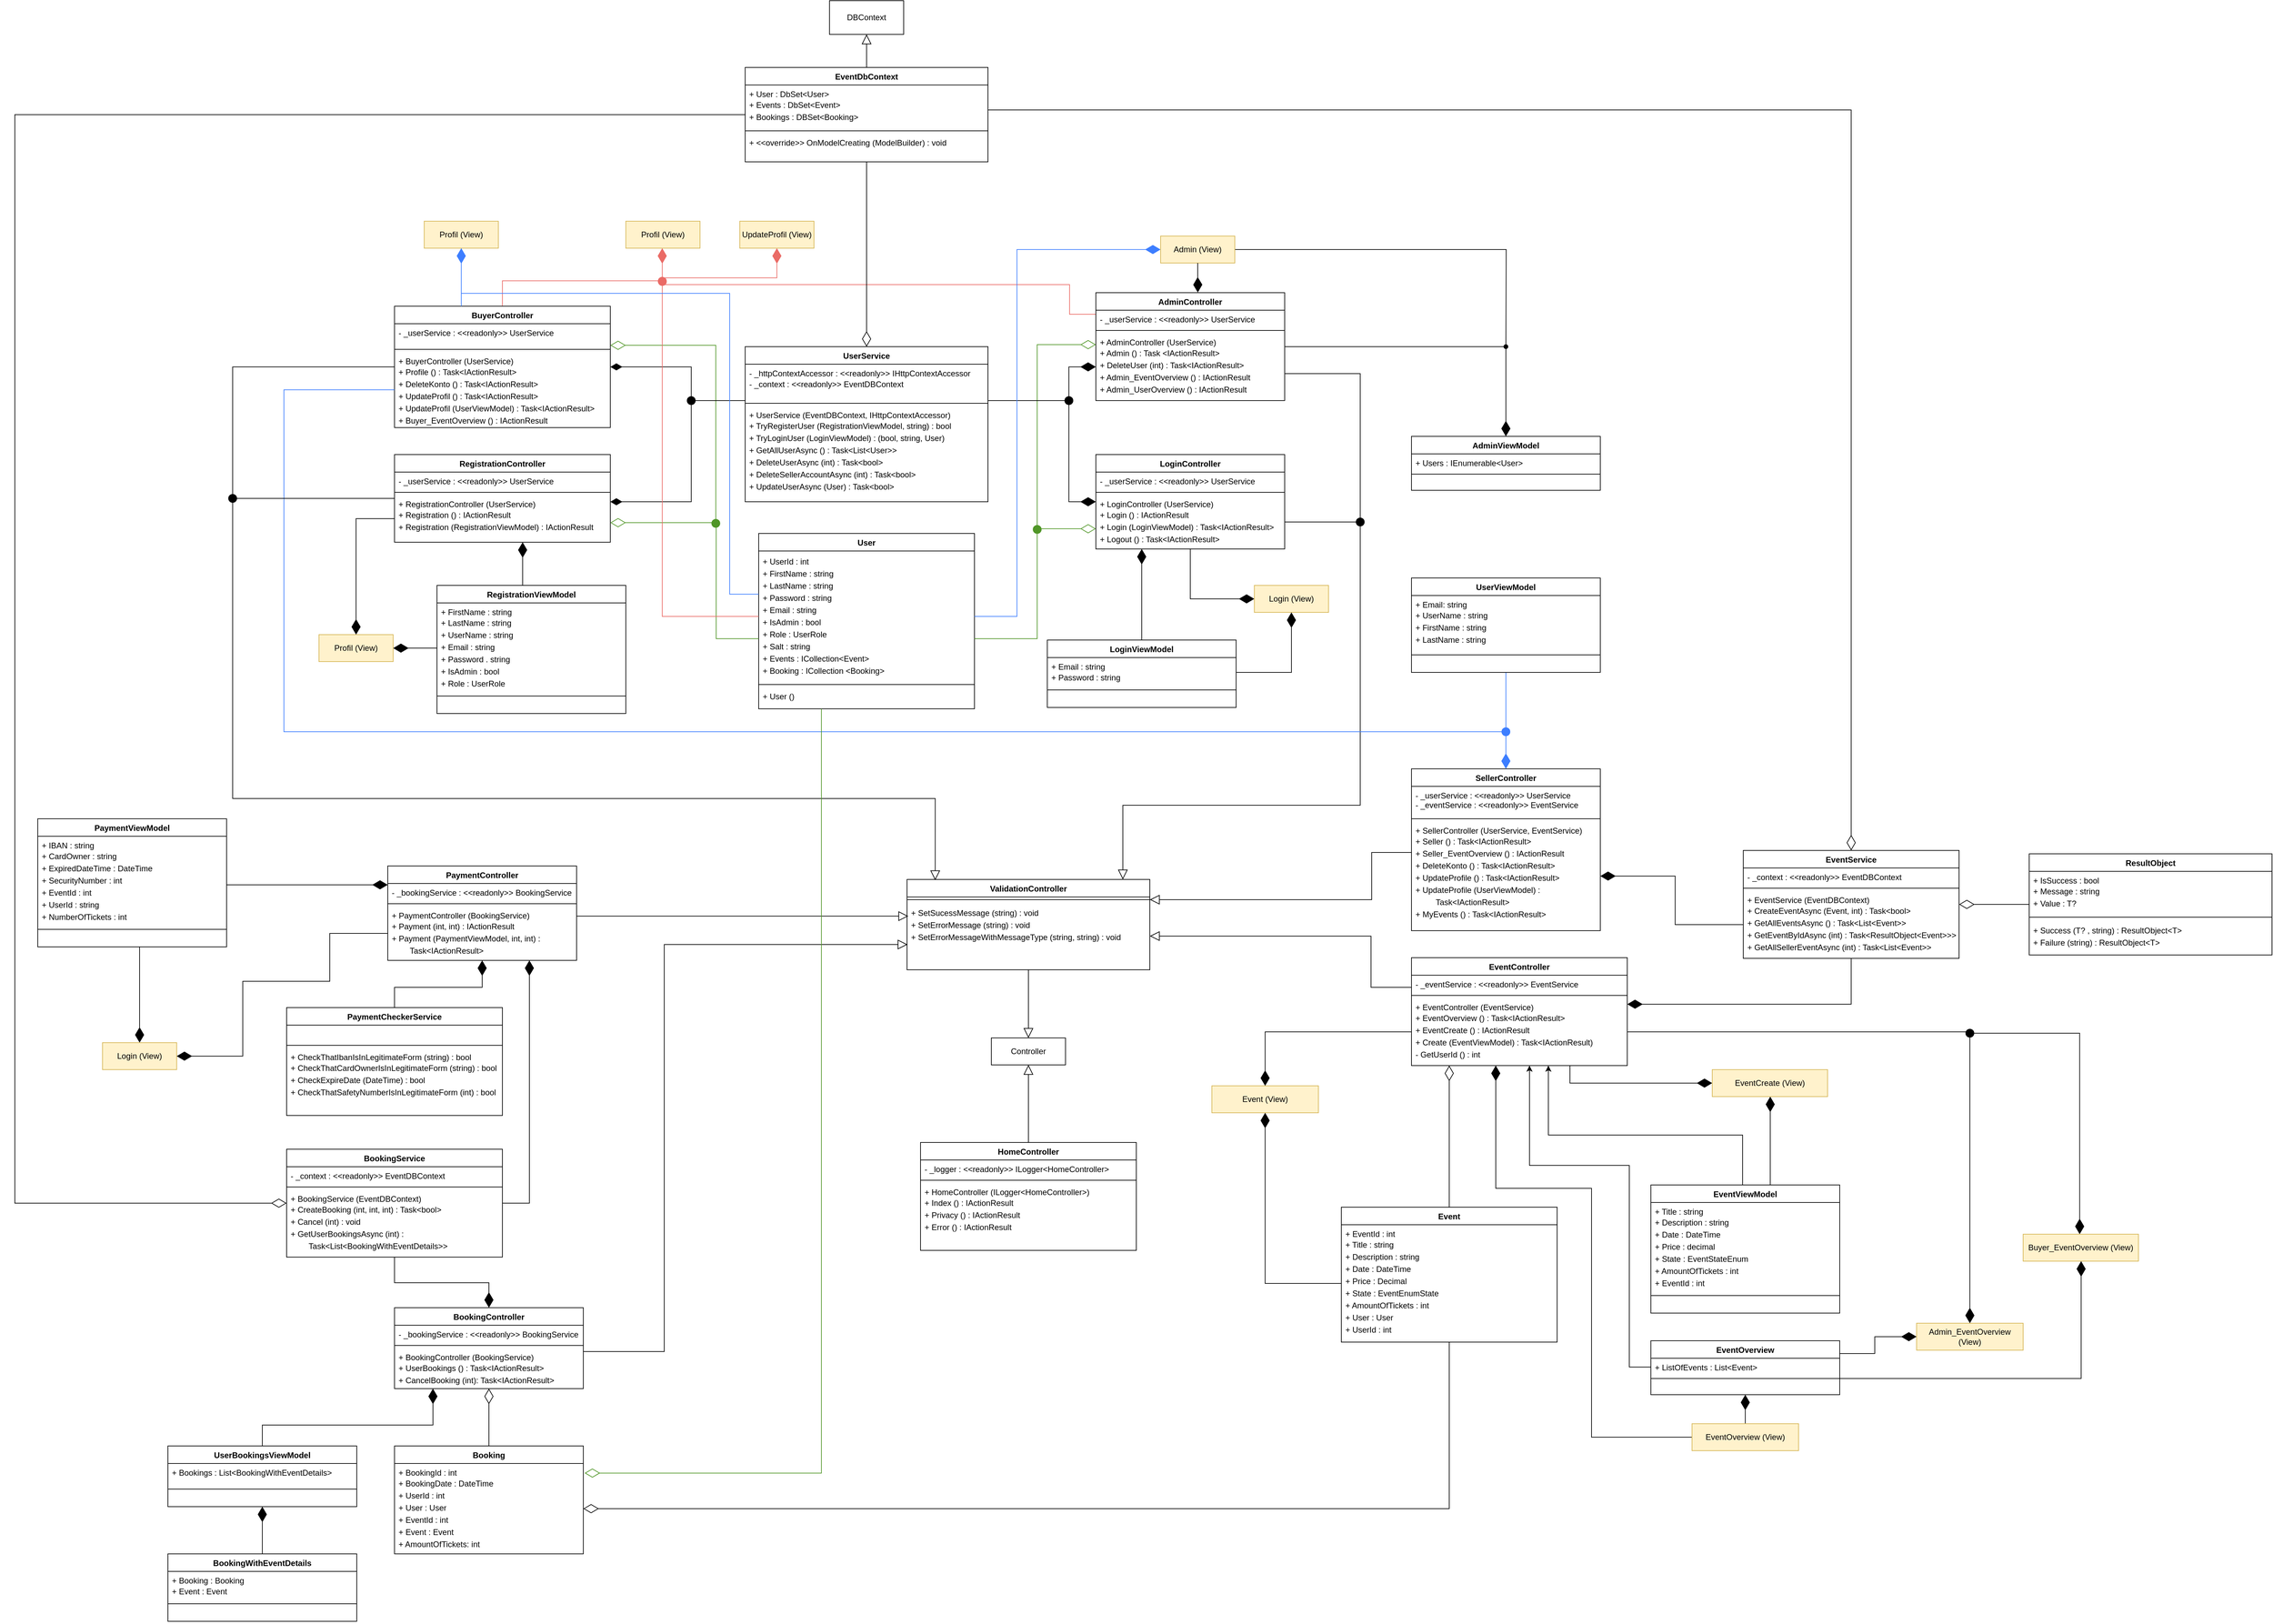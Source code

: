 <mxfile version="24.3.1" type="device">
  <diagram id="C5RBs43oDa-KdzZeNtuy" name="Page-1">
    <mxGraphModel dx="7740" dy="4420" grid="0" gridSize="10" guides="1" tooltips="1" connect="1" arrows="1" fold="1" page="0" pageScale="1" pageWidth="827" pageHeight="1169" math="0" shadow="0">
      <root>
        <mxCell id="WIyWlLk6GJQsqaUBKTNV-0" />
        <mxCell id="WIyWlLk6GJQsqaUBKTNV-1" parent="WIyWlLk6GJQsqaUBKTNV-0" />
        <mxCell id="ksp48a8F2kvF8uNbct3E-173" style="edgeStyle=orthogonalEdgeStyle;rounded=0;orthogonalLoop=1;jettySize=auto;html=1;endArrow=block;endFill=0;startSize=20;endSize=12;" parent="WIyWlLk6GJQsqaUBKTNV-1" source="ksp48a8F2kvF8uNbct3E-0" target="ksp48a8F2kvF8uNbct3E-37" edge="1">
          <mxGeometry relative="1" as="geometry">
            <Array as="points">
              <mxPoint x="712" y="-830" />
              <mxPoint x="712" y="-190" />
              <mxPoint x="360" y="-190" />
            </Array>
          </mxGeometry>
        </mxCell>
        <mxCell id="ksp48a8F2kvF8uNbct3E-214" style="edgeStyle=orthogonalEdgeStyle;rounded=0;orthogonalLoop=1;jettySize=auto;html=1;strokeColor=#509627;endArrow=oval;endFill=1;startArrow=diamondThin;startFill=0;endSize=12;startSize=20;" parent="WIyWlLk6GJQsqaUBKTNV-1" edge="1">
          <mxGeometry relative="1" as="geometry">
            <mxPoint x="233" y="-599" as="targetPoint" />
            <mxPoint x="320" y="-873" as="sourcePoint" />
            <Array as="points">
              <mxPoint x="233" y="-873" />
            </Array>
          </mxGeometry>
        </mxCell>
        <mxCell id="ksp48a8F2kvF8uNbct3E-225" style="edgeStyle=orthogonalEdgeStyle;rounded=0;orthogonalLoop=1;jettySize=auto;html=1;endArrow=diamondThin;endFill=1;endSize=20;" parent="WIyWlLk6GJQsqaUBKTNV-1" source="ksp48a8F2kvF8uNbct3E-0" target="ksp48a8F2kvF8uNbct3E-106" edge="1">
          <mxGeometry relative="1" as="geometry" />
        </mxCell>
        <mxCell id="ksp48a8F2kvF8uNbct3E-251" style="edgeStyle=orthogonalEdgeStyle;rounded=0;orthogonalLoop=1;jettySize=auto;html=1;strokeColor=#ea6b66;endArrow=oval;endFill=1;endSize=12;" parent="WIyWlLk6GJQsqaUBKTNV-1" source="ksp48a8F2kvF8uNbct3E-0" edge="1">
          <mxGeometry relative="1" as="geometry">
            <mxPoint x="-323" y="-967" as="targetPoint" />
            <Array as="points">
              <mxPoint x="281" y="-918" />
              <mxPoint x="281" y="-962" />
              <mxPoint x="-323" y="-962" />
            </Array>
          </mxGeometry>
        </mxCell>
        <mxCell id="ksp48a8F2kvF8uNbct3E-0" value="AdminController" style="swimlane;fontStyle=1;align=center;verticalAlign=top;childLayout=stackLayout;horizontal=1;startSize=26;horizontalStack=0;resizeParent=1;resizeParentMax=0;resizeLast=0;collapsible=1;marginBottom=0;whiteSpace=wrap;html=1;" parent="WIyWlLk6GJQsqaUBKTNV-1" vertex="1">
          <mxGeometry x="320" y="-950" width="280" height="160" as="geometry" />
        </mxCell>
        <mxCell id="ksp48a8F2kvF8uNbct3E-1" value="- _userService : &amp;lt;&amp;lt;readonly&amp;gt;&amp;gt; UserService" style="text;strokeColor=none;fillColor=none;align=left;verticalAlign=top;spacingLeft=4;spacingRight=4;overflow=hidden;rotatable=0;points=[[0,0.5],[1,0.5]];portConstraint=eastwest;whiteSpace=wrap;html=1;" parent="ksp48a8F2kvF8uNbct3E-0" vertex="1">
          <mxGeometry y="26" width="280" height="26" as="geometry" />
        </mxCell>
        <mxCell id="ksp48a8F2kvF8uNbct3E-2" value="" style="line;strokeWidth=1;fillColor=none;align=left;verticalAlign=middle;spacingTop=-1;spacingLeft=3;spacingRight=3;rotatable=0;labelPosition=right;points=[];portConstraint=eastwest;strokeColor=inherit;" parent="ksp48a8F2kvF8uNbct3E-0" vertex="1">
          <mxGeometry y="52" width="280" height="8" as="geometry" />
        </mxCell>
        <mxCell id="ksp48a8F2kvF8uNbct3E-3" value="+ AdminController (UserService)&lt;div style=&quot;line-height: 150%;&quot;&gt;+ Admin () : Task &amp;lt;IActionResult&amp;gt;&lt;/div&gt;&lt;div style=&quot;line-height: 150%;&quot;&gt;+ DeleteUser (int) : Task&amp;lt;IActionResult&amp;gt;&lt;/div&gt;&lt;div style=&quot;line-height: 150%;&quot;&gt;+ Admin_EventOverview () : IActionResult&lt;/div&gt;&lt;div style=&quot;line-height: 150%;&quot;&gt;+ Admin_UserOverview () : IActionResult&lt;/div&gt;" style="text;strokeColor=none;fillColor=none;align=left;verticalAlign=top;spacingLeft=4;spacingRight=4;overflow=hidden;rotatable=0;points=[[0,0.5],[1,0.5]];portConstraint=eastwest;whiteSpace=wrap;html=1;" parent="ksp48a8F2kvF8uNbct3E-0" vertex="1">
          <mxGeometry y="60" width="280" height="100" as="geometry" />
        </mxCell>
        <mxCell id="ksp48a8F2kvF8uNbct3E-195" style="edgeStyle=orthogonalEdgeStyle;rounded=0;orthogonalLoop=1;jettySize=auto;html=1;startArrow=diamondThin;startFill=1;endArrow=none;endFill=0;startSize=20;" parent="WIyWlLk6GJQsqaUBKTNV-1" source="ksp48a8F2kvF8uNbct3E-4" target="ksp48a8F2kvF8uNbct3E-145" edge="1">
          <mxGeometry relative="1" as="geometry">
            <Array as="points">
              <mxPoint x="-580" y="518" />
              <mxPoint x="-720" y="518" />
            </Array>
          </mxGeometry>
        </mxCell>
        <mxCell id="ksp48a8F2kvF8uNbct3E-4" value="BookingController" style="swimlane;fontStyle=1;align=center;verticalAlign=top;childLayout=stackLayout;horizontal=1;startSize=26;horizontalStack=0;resizeParent=1;resizeParentMax=0;resizeLast=0;collapsible=1;marginBottom=0;whiteSpace=wrap;html=1;" parent="WIyWlLk6GJQsqaUBKTNV-1" vertex="1">
          <mxGeometry x="-720" y="555" width="280" height="120" as="geometry" />
        </mxCell>
        <mxCell id="ksp48a8F2kvF8uNbct3E-5" value="- _bookingService : &amp;lt;&amp;lt;readonly&amp;gt;&amp;gt; BookingService" style="text;strokeColor=none;fillColor=none;align=left;verticalAlign=top;spacingLeft=4;spacingRight=4;overflow=hidden;rotatable=0;points=[[0,0.5],[1,0.5]];portConstraint=eastwest;whiteSpace=wrap;html=1;" parent="ksp48a8F2kvF8uNbct3E-4" vertex="1">
          <mxGeometry y="26" width="280" height="26" as="geometry" />
        </mxCell>
        <mxCell id="ksp48a8F2kvF8uNbct3E-6" value="" style="line;strokeWidth=1;fillColor=none;align=left;verticalAlign=middle;spacingTop=-1;spacingLeft=3;spacingRight=3;rotatable=0;labelPosition=right;points=[];portConstraint=eastwest;strokeColor=inherit;" parent="ksp48a8F2kvF8uNbct3E-4" vertex="1">
          <mxGeometry y="52" width="280" height="8" as="geometry" />
        </mxCell>
        <mxCell id="ksp48a8F2kvF8uNbct3E-7" value="+ BookingController&amp;nbsp;&lt;span style=&quot;background-color: initial;&quot;&gt;(BookingService)&lt;/span&gt;&lt;div style=&quot;line-height: 150%;&quot;&gt;&lt;span style=&quot;background-color: initial;&quot;&gt;+ UserBookings () : Task&amp;lt;IActionResult&amp;gt;&lt;/span&gt;&lt;/div&gt;&lt;div style=&quot;line-height: 150%;&quot;&gt;&lt;span style=&quot;background-color: initial;&quot;&gt;+ CancelBooking (int): Task&amp;lt;IActionResult&amp;gt;&lt;/span&gt;&lt;/div&gt;" style="text;strokeColor=none;fillColor=none;align=left;verticalAlign=top;spacingLeft=4;spacingRight=4;overflow=hidden;rotatable=0;points=[[0,0.5],[1,0.5]];portConstraint=eastwest;whiteSpace=wrap;html=1;" parent="ksp48a8F2kvF8uNbct3E-4" vertex="1">
          <mxGeometry y="60" width="280" height="60" as="geometry" />
        </mxCell>
        <mxCell id="ksp48a8F2kvF8uNbct3E-216" style="edgeStyle=orthogonalEdgeStyle;rounded=0;orthogonalLoop=1;jettySize=auto;html=1;strokeColor=#509627;endArrow=oval;endFill=1;endSize=12;startArrow=diamondThin;startFill=0;startSize=20;" parent="WIyWlLk6GJQsqaUBKTNV-1" source="ksp48a8F2kvF8uNbct3E-8" edge="1">
          <mxGeometry relative="1" as="geometry">
            <mxPoint x="-243.572" y="-608.0" as="targetPoint" />
            <Array as="points">
              <mxPoint x="-244" y="-872" />
            </Array>
          </mxGeometry>
        </mxCell>
        <mxCell id="ksp48a8F2kvF8uNbct3E-252" style="edgeStyle=orthogonalEdgeStyle;rounded=0;orthogonalLoop=1;jettySize=auto;html=1;endArrow=none;endFill=0;strokeColor=#ea6b66;" parent="WIyWlLk6GJQsqaUBKTNV-1" source="ksp48a8F2kvF8uNbct3E-8" edge="1">
          <mxGeometry relative="1" as="geometry">
            <mxPoint x="-322.719" y="-967.613" as="targetPoint" />
            <Array as="points">
              <mxPoint x="-560" y="-968" />
            </Array>
          </mxGeometry>
        </mxCell>
        <mxCell id="ksp48a8F2kvF8uNbct3E-8" value="BuyerController" style="swimlane;fontStyle=1;align=center;verticalAlign=top;childLayout=stackLayout;horizontal=1;startSize=26;horizontalStack=0;resizeParent=1;resizeParentMax=0;resizeLast=0;collapsible=1;marginBottom=0;whiteSpace=wrap;html=1;" parent="WIyWlLk6GJQsqaUBKTNV-1" vertex="1">
          <mxGeometry x="-720" y="-930" width="320" height="180" as="geometry" />
        </mxCell>
        <mxCell id="ksp48a8F2kvF8uNbct3E-9" value="- _userService : &amp;lt;&amp;lt;readonly&amp;gt;&amp;gt;&amp;nbsp;&lt;span style=&quot;background-color: initial;&quot;&gt;UserService&lt;/span&gt;" style="text;strokeColor=none;fillColor=none;align=left;verticalAlign=top;spacingLeft=4;spacingRight=4;overflow=hidden;rotatable=0;points=[[0,0.5],[1,0.5]];portConstraint=eastwest;whiteSpace=wrap;html=1;" parent="ksp48a8F2kvF8uNbct3E-8" vertex="1">
          <mxGeometry y="26" width="320" height="34" as="geometry" />
        </mxCell>
        <mxCell id="ksp48a8F2kvF8uNbct3E-10" value="" style="line;strokeWidth=1;fillColor=none;align=left;verticalAlign=middle;spacingTop=-1;spacingLeft=3;spacingRight=3;rotatable=0;labelPosition=right;points=[];portConstraint=eastwest;strokeColor=inherit;" parent="ksp48a8F2kvF8uNbct3E-8" vertex="1">
          <mxGeometry y="60" width="320" height="8" as="geometry" />
        </mxCell>
        <mxCell id="ksp48a8F2kvF8uNbct3E-224" style="edgeStyle=orthogonalEdgeStyle;rounded=0;orthogonalLoop=1;jettySize=auto;html=1;endArrow=oval;endFill=1;endSize=12;strokeColor=#3d7eff;" parent="ksp48a8F2kvF8uNbct3E-8" source="ksp48a8F2kvF8uNbct3E-11" edge="1">
          <mxGeometry relative="1" as="geometry">
            <mxPoint x="1648" y="631" as="targetPoint" />
            <Array as="points">
              <mxPoint x="-164" y="124" />
              <mxPoint x="-164" y="631" />
            </Array>
          </mxGeometry>
        </mxCell>
        <mxCell id="ksp48a8F2kvF8uNbct3E-11" value="+ BuyerController (UserService)&lt;div style=&quot;line-height: 150%;&quot;&gt;+ Profile () : Task&amp;lt;IActionResult&amp;gt;&lt;/div&gt;&lt;div style=&quot;line-height: 150%;&quot;&gt;+ DeleteKonto () : Task&amp;lt;IActionResult&amp;gt;&lt;/div&gt;&lt;div style=&quot;line-height: 150%;&quot;&gt;+ UpdateProfil () : Task&amp;lt;IActionResult&amp;gt;&lt;/div&gt;&lt;div style=&quot;line-height: 150%;&quot;&gt;+ UpdateProfil (UserViewModel) : Task&amp;lt;IActionResult&amp;gt;&lt;/div&gt;&lt;div style=&quot;line-height: 150%;&quot;&gt;+ Buyer_EventOverview () : IActionResult&lt;/div&gt;" style="text;strokeColor=none;fillColor=none;align=left;verticalAlign=top;spacingLeft=4;spacingRight=4;overflow=hidden;rotatable=0;points=[[0,0.5],[1,0.5]];portConstraint=eastwest;whiteSpace=wrap;html=1;" parent="ksp48a8F2kvF8uNbct3E-8" vertex="1">
          <mxGeometry y="68" width="320" height="112" as="geometry" />
        </mxCell>
        <mxCell id="ksp48a8F2kvF8uNbct3E-259" style="edgeStyle=orthogonalEdgeStyle;rounded=0;orthogonalLoop=1;jettySize=auto;html=1;entryX=0;entryY=0.5;entryDx=0;entryDy=0;endArrow=diamondThin;endFill=1;endSize=20;" parent="WIyWlLk6GJQsqaUBKTNV-1" source="ksp48a8F2kvF8uNbct3E-12" target="ksp48a8F2kvF8uNbct3E-256" edge="1">
          <mxGeometry relative="1" as="geometry">
            <Array as="points">
              <mxPoint x="1023" y="222" />
            </Array>
          </mxGeometry>
        </mxCell>
        <mxCell id="ksp48a8F2kvF8uNbct3E-12" value="EventController" style="swimlane;fontStyle=1;align=center;verticalAlign=top;childLayout=stackLayout;horizontal=1;startSize=26;horizontalStack=0;resizeParent=1;resizeParentMax=0;resizeLast=0;collapsible=1;marginBottom=0;whiteSpace=wrap;html=1;" parent="WIyWlLk6GJQsqaUBKTNV-1" vertex="1">
          <mxGeometry x="788" y="36" width="320" height="160" as="geometry" />
        </mxCell>
        <mxCell id="ksp48a8F2kvF8uNbct3E-13" value="- _eventService : &amp;lt;&amp;lt;readonly&amp;gt;&amp;gt; EventService" style="text;strokeColor=none;fillColor=none;align=left;verticalAlign=top;spacingLeft=4;spacingRight=4;overflow=hidden;rotatable=0;points=[[0,0.5],[1,0.5]];portConstraint=eastwest;whiteSpace=wrap;html=1;" parent="ksp48a8F2kvF8uNbct3E-12" vertex="1">
          <mxGeometry y="26" width="320" height="26" as="geometry" />
        </mxCell>
        <mxCell id="ksp48a8F2kvF8uNbct3E-14" value="" style="line;strokeWidth=1;fillColor=none;align=left;verticalAlign=middle;spacingTop=-1;spacingLeft=3;spacingRight=3;rotatable=0;labelPosition=right;points=[];portConstraint=eastwest;strokeColor=inherit;" parent="ksp48a8F2kvF8uNbct3E-12" vertex="1">
          <mxGeometry y="52" width="320" height="8" as="geometry" />
        </mxCell>
        <mxCell id="ksp48a8F2kvF8uNbct3E-15" value="+ EventController (EventService)&lt;div style=&quot;line-height: 150%;&quot;&gt;+ EventOverview () : Task&amp;lt;IActionResult&amp;gt;&lt;/div&gt;&lt;div style=&quot;line-height: 150%;&quot;&gt;+ EventCreate () : IActionResult&lt;/div&gt;&lt;div style=&quot;line-height: 150%;&quot;&gt;+ Create (EventViewModel) : Task&amp;lt;IActionResult)&lt;/div&gt;&lt;div style=&quot;line-height: 150%;&quot;&gt;- GetUserId () : int&lt;/div&gt;" style="text;strokeColor=none;fillColor=none;align=left;verticalAlign=top;spacingLeft=4;spacingRight=4;overflow=hidden;rotatable=0;points=[[0,0.5],[1,0.5]];portConstraint=eastwest;whiteSpace=wrap;html=1;" parent="ksp48a8F2kvF8uNbct3E-12" vertex="1">
          <mxGeometry y="60" width="320" height="100" as="geometry" />
        </mxCell>
        <mxCell id="ksp48a8F2kvF8uNbct3E-186" style="edgeStyle=orthogonalEdgeStyle;rounded=0;orthogonalLoop=1;jettySize=auto;html=1;endArrow=block;endFill=0;endSize=12;" parent="WIyWlLk6GJQsqaUBKTNV-1" source="ksp48a8F2kvF8uNbct3E-16" target="ksp48a8F2kvF8uNbct3E-45" edge="1">
          <mxGeometry relative="1" as="geometry" />
        </mxCell>
        <mxCell id="ksp48a8F2kvF8uNbct3E-16" value="HomeController" style="swimlane;fontStyle=1;align=center;verticalAlign=top;childLayout=stackLayout;horizontal=1;startSize=26;horizontalStack=0;resizeParent=1;resizeParentMax=0;resizeLast=0;collapsible=1;marginBottom=0;whiteSpace=wrap;html=1;" parent="WIyWlLk6GJQsqaUBKTNV-1" vertex="1">
          <mxGeometry x="60" y="310" width="320" height="160" as="geometry" />
        </mxCell>
        <mxCell id="ksp48a8F2kvF8uNbct3E-17" value="- _logger : &amp;lt;&amp;lt;readonly&amp;gt;&amp;gt; ILogger&amp;lt;HomeController&amp;gt;" style="text;strokeColor=none;fillColor=none;align=left;verticalAlign=top;spacingLeft=4;spacingRight=4;overflow=hidden;rotatable=0;points=[[0,0.5],[1,0.5]];portConstraint=eastwest;whiteSpace=wrap;html=1;" parent="ksp48a8F2kvF8uNbct3E-16" vertex="1">
          <mxGeometry y="26" width="320" height="26" as="geometry" />
        </mxCell>
        <mxCell id="ksp48a8F2kvF8uNbct3E-18" value="" style="line;strokeWidth=1;fillColor=none;align=left;verticalAlign=middle;spacingTop=-1;spacingLeft=3;spacingRight=3;rotatable=0;labelPosition=right;points=[];portConstraint=eastwest;strokeColor=inherit;" parent="ksp48a8F2kvF8uNbct3E-16" vertex="1">
          <mxGeometry y="52" width="320" height="8" as="geometry" />
        </mxCell>
        <mxCell id="ksp48a8F2kvF8uNbct3E-19" value="+ HomeController (ILogger&amp;lt;HomeController&amp;gt;)&lt;div style=&quot;line-height: 150%;&quot;&gt;+ Index () : IActionResult&lt;/div&gt;&lt;div style=&quot;line-height: 150%;&quot;&gt;+ Privacy () : IActionResult&lt;/div&gt;&lt;div style=&quot;line-height: 150%;&quot;&gt;+ Error () : IActionResult&lt;/div&gt;" style="text;strokeColor=none;fillColor=none;align=left;verticalAlign=top;spacingLeft=4;spacingRight=4;overflow=hidden;rotatable=0;points=[[0,0.5],[1,0.5]];portConstraint=eastwest;whiteSpace=wrap;html=1;" parent="ksp48a8F2kvF8uNbct3E-16" vertex="1">
          <mxGeometry y="60" width="320" height="100" as="geometry" />
        </mxCell>
        <mxCell id="abwn0moMeeVBifPauXiq-2" style="edgeStyle=orthogonalEdgeStyle;rounded=0;orthogonalLoop=1;jettySize=auto;html=1;entryX=0;entryY=0.5;entryDx=0;entryDy=0;endArrow=diamondThin;endFill=1;endSize=20;" edge="1" parent="WIyWlLk6GJQsqaUBKTNV-1" source="ksp48a8F2kvF8uNbct3E-20" target="abwn0moMeeVBifPauXiq-0">
          <mxGeometry relative="1" as="geometry" />
        </mxCell>
        <mxCell id="ksp48a8F2kvF8uNbct3E-20" value="LoginController" style="swimlane;fontStyle=1;align=center;verticalAlign=top;childLayout=stackLayout;horizontal=1;startSize=26;horizontalStack=0;resizeParent=1;resizeParentMax=0;resizeLast=0;collapsible=1;marginBottom=0;whiteSpace=wrap;html=1;" parent="WIyWlLk6GJQsqaUBKTNV-1" vertex="1">
          <mxGeometry x="320" y="-710" width="280" height="140" as="geometry" />
        </mxCell>
        <mxCell id="ksp48a8F2kvF8uNbct3E-21" value="- _userService : &amp;lt;&amp;lt;readonly&amp;gt;&amp;gt; UserService" style="text;strokeColor=none;fillColor=none;align=left;verticalAlign=top;spacingLeft=4;spacingRight=4;overflow=hidden;rotatable=0;points=[[0,0.5],[1,0.5]];portConstraint=eastwest;whiteSpace=wrap;html=1;" parent="ksp48a8F2kvF8uNbct3E-20" vertex="1">
          <mxGeometry y="26" width="280" height="26" as="geometry" />
        </mxCell>
        <mxCell id="ksp48a8F2kvF8uNbct3E-22" value="" style="line;strokeWidth=1;fillColor=none;align=left;verticalAlign=middle;spacingTop=-1;spacingLeft=3;spacingRight=3;rotatable=0;labelPosition=right;points=[];portConstraint=eastwest;strokeColor=inherit;" parent="ksp48a8F2kvF8uNbct3E-20" vertex="1">
          <mxGeometry y="52" width="280" height="8" as="geometry" />
        </mxCell>
        <mxCell id="ksp48a8F2kvF8uNbct3E-212" style="edgeStyle=orthogonalEdgeStyle;rounded=0;orthogonalLoop=1;jettySize=auto;html=1;endArrow=oval;endFill=1;startSize=16;endSize=12;" parent="ksp48a8F2kvF8uNbct3E-20" source="ksp48a8F2kvF8uNbct3E-23" edge="1">
          <mxGeometry relative="1" as="geometry">
            <mxPoint x="392" y="100" as="targetPoint" />
          </mxGeometry>
        </mxCell>
        <mxCell id="ksp48a8F2kvF8uNbct3E-23" value="+ LoginController (UserService)&lt;div style=&quot;line-height: 150%;&quot;&gt;+ Login () : IActionResult&lt;/div&gt;&lt;div style=&quot;line-height: 150%;&quot;&gt;+ Login (LoginViewModel) : Task&amp;lt;IActionResult&amp;gt;&lt;/div&gt;&lt;div style=&quot;line-height: 150%;&quot;&gt;+ Logout () : Task&amp;lt;IActionResult&amp;gt;&lt;/div&gt;" style="text;strokeColor=none;fillColor=none;align=left;verticalAlign=top;spacingLeft=4;spacingRight=4;overflow=hidden;rotatable=0;points=[[0,0.5],[1,0.5]];portConstraint=eastwest;whiteSpace=wrap;html=1;" parent="ksp48a8F2kvF8uNbct3E-20" vertex="1">
          <mxGeometry y="60" width="280" height="80" as="geometry" />
        </mxCell>
        <mxCell id="ksp48a8F2kvF8uNbct3E-193" style="edgeStyle=orthogonalEdgeStyle;rounded=0;orthogonalLoop=1;jettySize=auto;html=1;endArrow=none;endFill=0;startArrow=diamondThin;startFill=1;startSize=20;" parent="WIyWlLk6GJQsqaUBKTNV-1" source="ksp48a8F2kvF8uNbct3E-24" target="ksp48a8F2kvF8uNbct3E-150" edge="1">
          <mxGeometry relative="1" as="geometry" />
        </mxCell>
        <mxCell id="ksp48a8F2kvF8uNbct3E-194" style="edgeStyle=orthogonalEdgeStyle;rounded=0;orthogonalLoop=1;jettySize=auto;html=1;startArrow=diamondThin;startFill=1;endArrow=none;endFill=0;startSize=20;" parent="WIyWlLk6GJQsqaUBKTNV-1" source="ksp48a8F2kvF8uNbct3E-24" target="ksp48a8F2kvF8uNbct3E-142" edge="1">
          <mxGeometry relative="1" as="geometry">
            <Array as="points">
              <mxPoint x="-520" y="400" />
            </Array>
          </mxGeometry>
        </mxCell>
        <mxCell id="ksp48a8F2kvF8uNbct3E-24" value="PaymentController" style="swimlane;fontStyle=1;align=center;verticalAlign=top;childLayout=stackLayout;horizontal=1;startSize=26;horizontalStack=0;resizeParent=1;resizeParentMax=0;resizeLast=0;collapsible=1;marginBottom=0;whiteSpace=wrap;html=1;" parent="WIyWlLk6GJQsqaUBKTNV-1" vertex="1">
          <mxGeometry x="-730" y="-100" width="280" height="140" as="geometry" />
        </mxCell>
        <mxCell id="ksp48a8F2kvF8uNbct3E-25" value="- _bookingService : &amp;lt;&amp;lt;readonly&amp;gt;&amp;gt; BookingService" style="text;strokeColor=none;fillColor=none;align=left;verticalAlign=top;spacingLeft=4;spacingRight=4;overflow=hidden;rotatable=0;points=[[0,0.5],[1,0.5]];portConstraint=eastwest;whiteSpace=wrap;html=1;" parent="ksp48a8F2kvF8uNbct3E-24" vertex="1">
          <mxGeometry y="26" width="280" height="26" as="geometry" />
        </mxCell>
        <mxCell id="ksp48a8F2kvF8uNbct3E-26" value="" style="line;strokeWidth=1;fillColor=none;align=left;verticalAlign=middle;spacingTop=-1;spacingLeft=3;spacingRight=3;rotatable=0;labelPosition=right;points=[];portConstraint=eastwest;strokeColor=inherit;" parent="ksp48a8F2kvF8uNbct3E-24" vertex="1">
          <mxGeometry y="52" width="280" height="8" as="geometry" />
        </mxCell>
        <mxCell id="ksp48a8F2kvF8uNbct3E-27" value="+ PaymentController (BookingService)&lt;div style=&quot;line-height: 150%;&quot;&gt;+ Payment (int, int) : IActionResult&lt;/div&gt;&lt;div style=&quot;line-height: 150%;&quot;&gt;+ Payment (PaymentViewModel, int, int) :&amp;nbsp;&lt;/div&gt;&lt;div style=&quot;line-height: 150%;&quot;&gt;&lt;span style=&quot;white-space: pre;&quot;&gt;&#x9;&lt;/span&gt;Task&amp;lt;IActionResult&amp;gt;&lt;/div&gt;" style="text;strokeColor=none;fillColor=none;align=left;verticalAlign=top;spacingLeft=4;spacingRight=4;overflow=hidden;rotatable=0;points=[[0,0.5],[1,0.5]];portConstraint=eastwest;whiteSpace=wrap;html=1;" parent="ksp48a8F2kvF8uNbct3E-24" vertex="1">
          <mxGeometry y="60" width="280" height="80" as="geometry" />
        </mxCell>
        <mxCell id="ksp48a8F2kvF8uNbct3E-190" style="edgeStyle=orthogonalEdgeStyle;rounded=0;orthogonalLoop=1;jettySize=auto;html=1;startSize=15;startArrow=diamondThin;startFill=1;endArrow=none;endFill=0;" parent="WIyWlLk6GJQsqaUBKTNV-1" source="ksp48a8F2kvF8uNbct3E-29" target="ksp48a8F2kvF8uNbct3E-154" edge="1">
          <mxGeometry relative="1" as="geometry">
            <Array as="points">
              <mxPoint x="-280" y="-640" />
              <mxPoint x="-280" y="-790" />
            </Array>
          </mxGeometry>
        </mxCell>
        <mxCell id="ksp48a8F2kvF8uNbct3E-213" style="edgeStyle=orthogonalEdgeStyle;rounded=0;orthogonalLoop=1;jettySize=auto;html=1;endArrow=oval;endFill=1;endSize=12;" parent="WIyWlLk6GJQsqaUBKTNV-1" source="ksp48a8F2kvF8uNbct3E-29" edge="1">
          <mxGeometry relative="1" as="geometry">
            <mxPoint x="-960" y="-645" as="targetPoint" />
          </mxGeometry>
        </mxCell>
        <mxCell id="ksp48a8F2kvF8uNbct3E-29" value="RegistrationController" style="swimlane;fontStyle=1;align=center;verticalAlign=top;childLayout=stackLayout;horizontal=1;startSize=26;horizontalStack=0;resizeParent=1;resizeParentMax=0;resizeLast=0;collapsible=1;marginBottom=0;whiteSpace=wrap;html=1;" parent="WIyWlLk6GJQsqaUBKTNV-1" vertex="1">
          <mxGeometry x="-720" y="-710" width="320" height="130" as="geometry" />
        </mxCell>
        <mxCell id="ksp48a8F2kvF8uNbct3E-30" value="- _userService : &amp;lt;&amp;lt;readonly&amp;gt;&amp;gt; UserService" style="text;strokeColor=none;fillColor=none;align=left;verticalAlign=top;spacingLeft=4;spacingRight=4;overflow=hidden;rotatable=0;points=[[0,0.5],[1,0.5]];portConstraint=eastwest;whiteSpace=wrap;html=1;" parent="ksp48a8F2kvF8uNbct3E-29" vertex="1">
          <mxGeometry y="26" width="320" height="26" as="geometry" />
        </mxCell>
        <mxCell id="ksp48a8F2kvF8uNbct3E-31" value="" style="line;strokeWidth=1;fillColor=none;align=left;verticalAlign=middle;spacingTop=-1;spacingLeft=3;spacingRight=3;rotatable=0;labelPosition=right;points=[];portConstraint=eastwest;strokeColor=inherit;" parent="ksp48a8F2kvF8uNbct3E-29" vertex="1">
          <mxGeometry y="52" width="320" height="8" as="geometry" />
        </mxCell>
        <mxCell id="ksp48a8F2kvF8uNbct3E-32" value="+ RegistrationController (UserService)&lt;div style=&quot;line-height: 150%;&quot;&gt;+ Registration () : IActionResult&lt;/div&gt;&lt;div style=&quot;line-height: 150%;&quot;&gt;+ Registration (RegistrationViewModel) : IActionResult&lt;/div&gt;" style="text;strokeColor=none;fillColor=none;align=left;verticalAlign=top;spacingLeft=4;spacingRight=4;overflow=hidden;rotatable=0;points=[[0,0.5],[1,0.5]];portConstraint=eastwest;whiteSpace=wrap;html=1;" parent="ksp48a8F2kvF8uNbct3E-29" vertex="1">
          <mxGeometry y="60" width="320" height="70" as="geometry" />
        </mxCell>
        <mxCell id="ksp48a8F2kvF8uNbct3E-175" style="edgeStyle=orthogonalEdgeStyle;rounded=0;orthogonalLoop=1;jettySize=auto;html=1;endArrow=block;endFill=0;startSize=20;endSize=12;" parent="WIyWlLk6GJQsqaUBKTNV-1" source="ksp48a8F2kvF8uNbct3E-33" target="ksp48a8F2kvF8uNbct3E-37" edge="1">
          <mxGeometry relative="1" as="geometry">
            <Array as="points">
              <mxPoint x="729" y="-120" />
              <mxPoint x="729" y="-50" />
            </Array>
          </mxGeometry>
        </mxCell>
        <mxCell id="ksp48a8F2kvF8uNbct3E-33" value="SellerController" style="swimlane;fontStyle=1;align=center;verticalAlign=top;childLayout=stackLayout;horizontal=1;startSize=26;horizontalStack=0;resizeParent=1;resizeParentMax=0;resizeLast=0;collapsible=1;marginBottom=0;whiteSpace=wrap;html=1;" parent="WIyWlLk6GJQsqaUBKTNV-1" vertex="1">
          <mxGeometry x="788" y="-244" width="280" height="240" as="geometry" />
        </mxCell>
        <mxCell id="ksp48a8F2kvF8uNbct3E-34" value="- _userService : &amp;lt;&amp;lt;readonly&amp;gt;&amp;gt; UserService&lt;div&gt;- _eventService : &amp;lt;&amp;lt;readonly&amp;gt;&amp;gt; EventService&lt;/div&gt;" style="text;strokeColor=none;fillColor=none;align=left;verticalAlign=top;spacingLeft=4;spacingRight=4;overflow=hidden;rotatable=0;points=[[0,0.5],[1,0.5]];portConstraint=eastwest;whiteSpace=wrap;html=1;" parent="ksp48a8F2kvF8uNbct3E-33" vertex="1">
          <mxGeometry y="26" width="280" height="44" as="geometry" />
        </mxCell>
        <mxCell id="ksp48a8F2kvF8uNbct3E-35" value="" style="line;strokeWidth=1;fillColor=none;align=left;verticalAlign=middle;spacingTop=-1;spacingLeft=3;spacingRight=3;rotatable=0;labelPosition=right;points=[];portConstraint=eastwest;strokeColor=inherit;" parent="ksp48a8F2kvF8uNbct3E-33" vertex="1">
          <mxGeometry y="70" width="280" height="8" as="geometry" />
        </mxCell>
        <mxCell id="ksp48a8F2kvF8uNbct3E-36" value="+ SellerController (UserService, EventService)&lt;div style=&quot;line-height: 150%;&quot;&gt;+ Seller () : Task&amp;lt;IActionResult&amp;gt;&lt;/div&gt;&lt;div style=&quot;line-height: 150%;&quot;&gt;+ Seller_EventOverview () :&amp;nbsp;&lt;span style=&quot;background-color: initial;&quot;&gt;IActionResult&lt;/span&gt;&lt;/div&gt;&lt;div style=&quot;line-height: 150%;&quot;&gt;&lt;span style=&quot;background-color: initial;&quot;&gt;+ DeleteKonto () : Task&amp;lt;IActionResult&amp;gt;&lt;/span&gt;&lt;/div&gt;&lt;div style=&quot;line-height: 150%;&quot;&gt;&lt;span style=&quot;background-color: initial;&quot;&gt;+ UpdateProfile () : Task&amp;lt;IActionResult&amp;gt;&lt;/span&gt;&lt;/div&gt;&lt;div style=&quot;line-height: 150%;&quot;&gt;&lt;span style=&quot;background-color: initial;&quot;&gt;+ UpdateProfile (UserViewModel) :&lt;/span&gt;&lt;/div&gt;&lt;div style=&quot;line-height: 150%;&quot;&gt;&lt;span style=&quot;background-color: initial;&quot;&gt;&lt;span style=&quot;white-space: pre;&quot;&gt;&#x9;&lt;/span&gt;&amp;nbsp;Task&amp;lt;IActionResult&amp;gt;&lt;/span&gt;&lt;/div&gt;&lt;div style=&quot;line-height: 150%;&quot;&gt;&lt;span style=&quot;background-color: initial;&quot;&gt;+ MyEvents () : Task&amp;lt;IActionResult&amp;gt;&lt;/span&gt;&lt;/div&gt;" style="text;strokeColor=none;fillColor=none;align=left;verticalAlign=top;spacingLeft=4;spacingRight=4;overflow=hidden;rotatable=0;points=[[0,0.5],[1,0.5]];portConstraint=eastwest;whiteSpace=wrap;html=1;" parent="ksp48a8F2kvF8uNbct3E-33" vertex="1">
          <mxGeometry y="78" width="280" height="162" as="geometry" />
        </mxCell>
        <mxCell id="ksp48a8F2kvF8uNbct3E-179" style="edgeStyle=orthogonalEdgeStyle;rounded=0;orthogonalLoop=1;jettySize=auto;html=1;endArrow=block;endFill=0;startSize=20;endSize=12;" parent="WIyWlLk6GJQsqaUBKTNV-1" source="ksp48a8F2kvF8uNbct3E-37" target="ksp48a8F2kvF8uNbct3E-45" edge="1">
          <mxGeometry relative="1" as="geometry" />
        </mxCell>
        <mxCell id="ksp48a8F2kvF8uNbct3E-37" value="ValidationController" style="swimlane;fontStyle=1;align=center;verticalAlign=top;childLayout=stackLayout;horizontal=1;startSize=26;horizontalStack=0;resizeParent=1;resizeParentMax=0;resizeLast=0;collapsible=1;marginBottom=0;whiteSpace=wrap;html=1;" parent="WIyWlLk6GJQsqaUBKTNV-1" vertex="1">
          <mxGeometry x="40" y="-80" width="360" height="134" as="geometry" />
        </mxCell>
        <mxCell id="ksp48a8F2kvF8uNbct3E-39" value="" style="line;strokeWidth=1;fillColor=none;align=left;verticalAlign=middle;spacingTop=-1;spacingLeft=3;spacingRight=3;rotatable=0;labelPosition=right;points=[];portConstraint=eastwest;strokeColor=inherit;" parent="ksp48a8F2kvF8uNbct3E-37" vertex="1">
          <mxGeometry y="26" width="360" height="8" as="geometry" />
        </mxCell>
        <mxCell id="ksp48a8F2kvF8uNbct3E-40" value="&lt;div style=&quot;line-height: 150%;&quot;&gt;+ SetSucessMessage (string) : void&lt;/div&gt;&lt;div style=&quot;line-height: 150%;&quot;&gt;+ SetErrorMessage (string) : void&lt;/div&gt;&lt;div style=&quot;line-height: 150%;&quot;&gt;+ SetErrorMessageWithMessageType (string, string) : void&lt;/div&gt;" style="text;strokeColor=none;fillColor=none;align=left;verticalAlign=top;spacingLeft=4;spacingRight=4;overflow=hidden;rotatable=0;points=[[0,0.5],[1,0.5]];portConstraint=eastwest;whiteSpace=wrap;html=1;" parent="ksp48a8F2kvF8uNbct3E-37" vertex="1">
          <mxGeometry y="34" width="360" height="100" as="geometry" />
        </mxCell>
        <mxCell id="ksp48a8F2kvF8uNbct3E-45" value="Controller" style="html=1;whiteSpace=wrap;" parent="WIyWlLk6GJQsqaUBKTNV-1" vertex="1">
          <mxGeometry x="165" y="155" width="110" height="40" as="geometry" />
        </mxCell>
        <mxCell id="ksp48a8F2kvF8uNbct3E-205" style="edgeStyle=orthogonalEdgeStyle;rounded=0;orthogonalLoop=1;jettySize=auto;html=1;endArrow=diamondThin;endFill=0;endSize=20;" parent="WIyWlLk6GJQsqaUBKTNV-1" source="ksp48a8F2kvF8uNbct3E-87" target="ksp48a8F2kvF8uNbct3E-4" edge="1">
          <mxGeometry relative="1" as="geometry" />
        </mxCell>
        <mxCell id="ksp48a8F2kvF8uNbct3E-87" value="Booking" style="swimlane;fontStyle=1;align=center;verticalAlign=top;childLayout=stackLayout;horizontal=1;startSize=26;horizontalStack=0;resizeParent=1;resizeParentMax=0;resizeLast=0;collapsible=1;marginBottom=0;whiteSpace=wrap;html=1;" parent="WIyWlLk6GJQsqaUBKTNV-1" vertex="1">
          <mxGeometry x="-720" y="760" width="280" height="160" as="geometry" />
        </mxCell>
        <mxCell id="ksp48a8F2kvF8uNbct3E-88" value="+ BookingId : int&lt;div style=&quot;line-height: 150%;&quot;&gt;+ BookingDate : DateTime&lt;/div&gt;&lt;div style=&quot;line-height: 150%;&quot;&gt;+ UserId : int&lt;/div&gt;&lt;div style=&quot;line-height: 150%;&quot;&gt;+ User : User&lt;/div&gt;&lt;div style=&quot;line-height: 150%;&quot;&gt;+ EventId : int&lt;/div&gt;&lt;div style=&quot;line-height: 150%;&quot;&gt;+ Event : Event&lt;/div&gt;&lt;div style=&quot;line-height: 150%;&quot;&gt;+ AmountOfTickets: int&lt;/div&gt;" style="text;strokeColor=none;fillColor=none;align=left;verticalAlign=top;spacingLeft=4;spacingRight=4;overflow=hidden;rotatable=0;points=[[0,0.5],[1,0.5]];portConstraint=eastwest;whiteSpace=wrap;html=1;" parent="ksp48a8F2kvF8uNbct3E-87" vertex="1">
          <mxGeometry y="26" width="280" height="134" as="geometry" />
        </mxCell>
        <mxCell id="ksp48a8F2kvF8uNbct3E-89" value="&#xa;" style="line;strokeWidth=1;fillColor=none;align=left;verticalAlign=middle;spacingTop=-1;spacingLeft=3;spacingRight=3;rotatable=0;labelPosition=right;points=[];portConstraint=eastwest;strokeColor=inherit;" parent="ksp48a8F2kvF8uNbct3E-87" vertex="1">
          <mxGeometry y="160" width="280" as="geometry" />
        </mxCell>
        <mxCell id="ksp48a8F2kvF8uNbct3E-202" style="edgeStyle=orthogonalEdgeStyle;rounded=0;orthogonalLoop=1;jettySize=auto;html=1;endSize=20;endArrow=diamondThin;endFill=0;" parent="WIyWlLk6GJQsqaUBKTNV-1" source="ksp48a8F2kvF8uNbct3E-91" target="ksp48a8F2kvF8uNbct3E-12" edge="1">
          <mxGeometry relative="1" as="geometry">
            <Array as="points">
              <mxPoint x="844" y="269" />
              <mxPoint x="844" y="269" />
            </Array>
          </mxGeometry>
        </mxCell>
        <mxCell id="ksp48a8F2kvF8uNbct3E-206" style="edgeStyle=orthogonalEdgeStyle;rounded=0;orthogonalLoop=1;jettySize=auto;html=1;endSize=20;endArrow=diamondThin;endFill=0;" parent="WIyWlLk6GJQsqaUBKTNV-1" source="ksp48a8F2kvF8uNbct3E-91" target="ksp48a8F2kvF8uNbct3E-88" edge="1">
          <mxGeometry relative="1" as="geometry" />
        </mxCell>
        <mxCell id="ksp48a8F2kvF8uNbct3E-91" value="Event" style="swimlane;fontStyle=1;align=center;verticalAlign=top;childLayout=stackLayout;horizontal=1;startSize=26;horizontalStack=0;resizeParent=1;resizeParentMax=0;resizeLast=0;collapsible=1;marginBottom=0;whiteSpace=wrap;html=1;" parent="WIyWlLk6GJQsqaUBKTNV-1" vertex="1">
          <mxGeometry x="684" y="406" width="320" height="200" as="geometry" />
        </mxCell>
        <mxCell id="ksp48a8F2kvF8uNbct3E-92" value="+ EventId : int&lt;div style=&quot;line-height: 150%;&quot;&gt;+ Title : string&lt;/div&gt;&lt;div style=&quot;line-height: 150%;&quot;&gt;+ Description : string&lt;/div&gt;&lt;div style=&quot;line-height: 150%;&quot;&gt;+ Date : DateTime&lt;/div&gt;&lt;div style=&quot;line-height: 150%;&quot;&gt;+ Price : Decimal&lt;/div&gt;&lt;div style=&quot;line-height: 150%;&quot;&gt;+ State : EventEnumState&lt;/div&gt;&lt;div style=&quot;line-height: 150%;&quot;&gt;+ AmountOfTickets : int&lt;/div&gt;&lt;div style=&quot;line-height: 150%;&quot;&gt;+ User : User&lt;/div&gt;&lt;div style=&quot;line-height: 150%;&quot;&gt;+ UserId : int&lt;/div&gt;" style="text;strokeColor=none;fillColor=none;align=left;verticalAlign=top;spacingLeft=4;spacingRight=4;overflow=hidden;rotatable=0;points=[[0,0.5],[1,0.5]];portConstraint=eastwest;whiteSpace=wrap;html=1;" parent="ksp48a8F2kvF8uNbct3E-91" vertex="1">
          <mxGeometry y="26" width="320" height="174" as="geometry" />
        </mxCell>
        <mxCell id="ksp48a8F2kvF8uNbct3E-93" value="&#xa;" style="line;strokeWidth=1;fillColor=none;align=left;verticalAlign=middle;spacingTop=-1;spacingLeft=3;spacingRight=3;rotatable=0;labelPosition=right;points=[];portConstraint=eastwest;strokeColor=inherit;" parent="ksp48a8F2kvF8uNbct3E-91" vertex="1">
          <mxGeometry y="200" width="320" as="geometry" />
        </mxCell>
        <mxCell id="ksp48a8F2kvF8uNbct3E-94" value="User" style="swimlane;fontStyle=1;align=center;verticalAlign=top;childLayout=stackLayout;horizontal=1;startSize=26;horizontalStack=0;resizeParent=1;resizeParentMax=0;resizeLast=0;collapsible=1;marginBottom=0;whiteSpace=wrap;html=1;" parent="WIyWlLk6GJQsqaUBKTNV-1" vertex="1">
          <mxGeometry x="-180" y="-593" width="320" height="260" as="geometry" />
        </mxCell>
        <mxCell id="ksp48a8F2kvF8uNbct3E-95" value="&lt;div style=&quot;line-height: 18px;&quot;&gt;+ UserId : int&lt;/div&gt;&lt;div style=&quot;line-height: 18px;&quot;&gt;+ FirstName : string&lt;/div&gt;&lt;div style=&quot;line-height: 18px;&quot;&gt;+ LastName : string&lt;/div&gt;&lt;div style=&quot;line-height: 18px;&quot;&gt;+ Password : string&lt;/div&gt;&lt;div style=&quot;line-height: 18px;&quot;&gt;+ Email : string&lt;/div&gt;&lt;div style=&quot;line-height: 18px;&quot;&gt;+ IsAdmin : bool&lt;/div&gt;&lt;div style=&quot;line-height: 18px;&quot;&gt;+ Role : UserRole&lt;/div&gt;&lt;div style=&quot;line-height: 18px;&quot;&gt;+ Salt : string&lt;/div&gt;&lt;div style=&quot;line-height: 18px;&quot;&gt;+ Events : ICollection&amp;lt;Event&amp;gt;&lt;/div&gt;&lt;div style=&quot;line-height: 18px;&quot;&gt;+ Booking : ICollection &amp;lt;Booking&amp;gt;&lt;/div&gt;" style="text;strokeColor=none;fillColor=none;align=left;verticalAlign=top;spacingLeft=4;spacingRight=4;overflow=hidden;rotatable=0;points=[[0,0.5],[1,0.5]];portConstraint=eastwest;whiteSpace=wrap;html=1;" parent="ksp48a8F2kvF8uNbct3E-94" vertex="1">
          <mxGeometry y="26" width="320" height="194" as="geometry" />
        </mxCell>
        <mxCell id="ksp48a8F2kvF8uNbct3E-96" value="" style="line;strokeWidth=1;fillColor=none;align=left;verticalAlign=middle;spacingTop=-1;spacingLeft=3;spacingRight=3;rotatable=0;labelPosition=right;points=[];portConstraint=eastwest;strokeColor=inherit;" parent="ksp48a8F2kvF8uNbct3E-94" vertex="1">
          <mxGeometry y="220" width="320" height="8" as="geometry" />
        </mxCell>
        <mxCell id="ksp48a8F2kvF8uNbct3E-97" value="+ User ()" style="text;strokeColor=none;fillColor=none;align=left;verticalAlign=top;spacingLeft=4;spacingRight=4;overflow=hidden;rotatable=0;points=[[0,0.5],[1,0.5]];portConstraint=eastwest;whiteSpace=wrap;html=1;" parent="ksp48a8F2kvF8uNbct3E-94" vertex="1">
          <mxGeometry y="228" width="320" height="32" as="geometry" />
        </mxCell>
        <mxCell id="ksp48a8F2kvF8uNbct3E-102" value="EventOverview" style="swimlane;fontStyle=1;align=center;verticalAlign=top;childLayout=stackLayout;horizontal=1;startSize=26;horizontalStack=0;resizeParent=1;resizeParentMax=0;resizeLast=0;collapsible=1;marginBottom=0;whiteSpace=wrap;html=1;" parent="WIyWlLk6GJQsqaUBKTNV-1" vertex="1">
          <mxGeometry x="1143" y="604" width="280" height="80" as="geometry" />
        </mxCell>
        <mxCell id="ksp48a8F2kvF8uNbct3E-103" value="+ ListOfEvents : List&amp;lt;Event&amp;gt;" style="text;strokeColor=none;fillColor=none;align=left;verticalAlign=top;spacingLeft=4;spacingRight=4;overflow=hidden;rotatable=0;points=[[0,0.5],[1,0.5]];portConstraint=eastwest;whiteSpace=wrap;html=1;" parent="ksp48a8F2kvF8uNbct3E-102" vertex="1">
          <mxGeometry y="26" width="280" height="26" as="geometry" />
        </mxCell>
        <mxCell id="ksp48a8F2kvF8uNbct3E-104" value="" style="line;strokeWidth=1;fillColor=none;align=left;verticalAlign=middle;spacingTop=-1;spacingLeft=3;spacingRight=3;rotatable=0;labelPosition=right;points=[];portConstraint=eastwest;strokeColor=inherit;" parent="ksp48a8F2kvF8uNbct3E-102" vertex="1">
          <mxGeometry y="52" width="280" height="8" as="geometry" />
        </mxCell>
        <mxCell id="ksp48a8F2kvF8uNbct3E-105" value="&lt;div&gt;&lt;br&gt;&lt;/div&gt;" style="text;strokeColor=none;fillColor=none;align=left;verticalAlign=top;spacingLeft=4;spacingRight=4;overflow=hidden;rotatable=0;points=[[0,0.5],[1,0.5]];portConstraint=eastwest;whiteSpace=wrap;html=1;" parent="ksp48a8F2kvF8uNbct3E-102" vertex="1">
          <mxGeometry y="60" width="280" height="20" as="geometry" />
        </mxCell>
        <mxCell id="ksp48a8F2kvF8uNbct3E-106" value="AdminViewModel" style="swimlane;fontStyle=1;align=center;verticalAlign=top;childLayout=stackLayout;horizontal=1;startSize=26;horizontalStack=0;resizeParent=1;resizeParentMax=0;resizeLast=0;collapsible=1;marginBottom=0;whiteSpace=wrap;html=1;" parent="WIyWlLk6GJQsqaUBKTNV-1" vertex="1">
          <mxGeometry x="788" y="-737" width="280" height="80" as="geometry" />
        </mxCell>
        <mxCell id="ksp48a8F2kvF8uNbct3E-107" value="+ Users : IEnumerable&amp;lt;User&amp;gt;" style="text;strokeColor=none;fillColor=none;align=left;verticalAlign=top;spacingLeft=4;spacingRight=4;overflow=hidden;rotatable=0;points=[[0,0.5],[1,0.5]];portConstraint=eastwest;whiteSpace=wrap;html=1;" parent="ksp48a8F2kvF8uNbct3E-106" vertex="1">
          <mxGeometry y="26" width="280" height="26" as="geometry" />
        </mxCell>
        <mxCell id="ksp48a8F2kvF8uNbct3E-108" value="" style="line;strokeWidth=1;fillColor=none;align=left;verticalAlign=middle;spacingTop=-1;spacingLeft=3;spacingRight=3;rotatable=0;labelPosition=right;points=[];portConstraint=eastwest;strokeColor=inherit;" parent="ksp48a8F2kvF8uNbct3E-106" vertex="1">
          <mxGeometry y="52" width="280" height="8" as="geometry" />
        </mxCell>
        <mxCell id="ksp48a8F2kvF8uNbct3E-109" value="&lt;div&gt;&lt;br&gt;&lt;/div&gt;" style="text;strokeColor=none;fillColor=none;align=left;verticalAlign=top;spacingLeft=4;spacingRight=4;overflow=hidden;rotatable=0;points=[[0,0.5],[1,0.5]];portConstraint=eastwest;whiteSpace=wrap;html=1;" parent="ksp48a8F2kvF8uNbct3E-106" vertex="1">
          <mxGeometry y="60" width="280" height="20" as="geometry" />
        </mxCell>
        <mxCell id="ksp48a8F2kvF8uNbct3E-221" style="edgeStyle=orthogonalEdgeStyle;rounded=0;orthogonalLoop=1;jettySize=auto;html=1;" parent="WIyWlLk6GJQsqaUBKTNV-1" source="ksp48a8F2kvF8uNbct3E-110" target="ksp48a8F2kvF8uNbct3E-15" edge="1">
          <mxGeometry relative="1" as="geometry">
            <Array as="points">
              <mxPoint x="1279" y="299" />
              <mxPoint x="991" y="299" />
            </Array>
          </mxGeometry>
        </mxCell>
        <mxCell id="ksp48a8F2kvF8uNbct3E-257" style="edgeStyle=orthogonalEdgeStyle;rounded=0;orthogonalLoop=1;jettySize=auto;html=1;endSize=20;endArrow=diamondThin;endFill=1;" parent="WIyWlLk6GJQsqaUBKTNV-1" source="ksp48a8F2kvF8uNbct3E-110" target="ksp48a8F2kvF8uNbct3E-256" edge="1">
          <mxGeometry relative="1" as="geometry">
            <Array as="points">
              <mxPoint x="1320" y="341" />
              <mxPoint x="1320" y="341" />
            </Array>
          </mxGeometry>
        </mxCell>
        <mxCell id="ksp48a8F2kvF8uNbct3E-110" value="EventViewModel" style="swimlane;fontStyle=1;align=center;verticalAlign=top;childLayout=stackLayout;horizontal=1;startSize=26;horizontalStack=0;resizeParent=1;resizeParentMax=0;resizeLast=0;collapsible=1;marginBottom=0;whiteSpace=wrap;html=1;" parent="WIyWlLk6GJQsqaUBKTNV-1" vertex="1">
          <mxGeometry x="1143" y="373" width="280" height="190" as="geometry" />
        </mxCell>
        <mxCell id="ksp48a8F2kvF8uNbct3E-111" value="+ Title : string&lt;div style=&quot;line-height: 150%;&quot;&gt;+ Description : string&lt;/div&gt;&lt;div style=&quot;line-height: 150%;&quot;&gt;+ Date : DateTime&lt;/div&gt;&lt;div style=&quot;line-height: 150%;&quot;&gt;+ Price : decimal&lt;/div&gt;&lt;div style=&quot;line-height: 150%;&quot;&gt;+ State : EventStateEnum&lt;/div&gt;&lt;div style=&quot;line-height: 150%;&quot;&gt;+ AmountOfTickets : int&lt;/div&gt;&lt;div style=&quot;line-height: 150%;&quot;&gt;+ EventId : int&lt;/div&gt;" style="text;strokeColor=none;fillColor=none;align=left;verticalAlign=top;spacingLeft=4;spacingRight=4;overflow=hidden;rotatable=0;points=[[0,0.5],[1,0.5]];portConstraint=eastwest;whiteSpace=wrap;html=1;" parent="ksp48a8F2kvF8uNbct3E-110" vertex="1">
          <mxGeometry y="26" width="280" height="134" as="geometry" />
        </mxCell>
        <mxCell id="ksp48a8F2kvF8uNbct3E-112" value="" style="line;strokeWidth=1;fillColor=none;align=left;verticalAlign=middle;spacingTop=-1;spacingLeft=3;spacingRight=3;rotatable=0;labelPosition=right;points=[];portConstraint=eastwest;strokeColor=inherit;" parent="ksp48a8F2kvF8uNbct3E-110" vertex="1">
          <mxGeometry y="160" width="280" height="8" as="geometry" />
        </mxCell>
        <mxCell id="ksp48a8F2kvF8uNbct3E-113" value="&lt;div&gt;&lt;br&gt;&lt;/div&gt;" style="text;strokeColor=none;fillColor=none;align=left;verticalAlign=top;spacingLeft=4;spacingRight=4;overflow=hidden;rotatable=0;points=[[0,0.5],[1,0.5]];portConstraint=eastwest;whiteSpace=wrap;html=1;" parent="ksp48a8F2kvF8uNbct3E-110" vertex="1">
          <mxGeometry y="168" width="280" height="22" as="geometry" />
        </mxCell>
        <mxCell id="ksp48a8F2kvF8uNbct3E-226" style="edgeStyle=orthogonalEdgeStyle;rounded=0;orthogonalLoop=1;jettySize=auto;html=1;endArrow=diamondThin;endFill=1;endSize=20;" parent="WIyWlLk6GJQsqaUBKTNV-1" source="ksp48a8F2kvF8uNbct3E-118" target="ksp48a8F2kvF8uNbct3E-20" edge="1">
          <mxGeometry relative="1" as="geometry">
            <Array as="points">
              <mxPoint x="388" y="-515" />
              <mxPoint x="388" y="-515" />
            </Array>
          </mxGeometry>
        </mxCell>
        <mxCell id="ksp48a8F2kvF8uNbct3E-118" value="LoginViewModel" style="swimlane;fontStyle=1;align=center;verticalAlign=top;childLayout=stackLayout;horizontal=1;startSize=26;horizontalStack=0;resizeParent=1;resizeParentMax=0;resizeLast=0;collapsible=1;marginBottom=0;whiteSpace=wrap;html=1;" parent="WIyWlLk6GJQsqaUBKTNV-1" vertex="1">
          <mxGeometry x="248" y="-435" width="280" height="100" as="geometry" />
        </mxCell>
        <mxCell id="ksp48a8F2kvF8uNbct3E-119" value="+ Email : string&lt;div style=&quot;line-height: 150%;&quot;&gt;+ Password : string&lt;/div&gt;" style="text;strokeColor=none;fillColor=none;align=left;verticalAlign=top;spacingLeft=4;spacingRight=4;overflow=hidden;rotatable=0;points=[[0,0.5],[1,0.5]];portConstraint=eastwest;whiteSpace=wrap;html=1;" parent="ksp48a8F2kvF8uNbct3E-118" vertex="1">
          <mxGeometry y="26" width="280" height="44" as="geometry" />
        </mxCell>
        <mxCell id="ksp48a8F2kvF8uNbct3E-120" value="" style="line;strokeWidth=1;fillColor=none;align=left;verticalAlign=middle;spacingTop=-1;spacingLeft=3;spacingRight=3;rotatable=0;labelPosition=right;points=[];portConstraint=eastwest;strokeColor=inherit;" parent="ksp48a8F2kvF8uNbct3E-118" vertex="1">
          <mxGeometry y="70" width="280" height="8" as="geometry" />
        </mxCell>
        <mxCell id="ksp48a8F2kvF8uNbct3E-121" value="&lt;div&gt;&lt;br&gt;&lt;/div&gt;" style="text;strokeColor=none;fillColor=none;align=left;verticalAlign=top;spacingLeft=4;spacingRight=4;overflow=hidden;rotatable=0;points=[[0,0.5],[1,0.5]];portConstraint=eastwest;whiteSpace=wrap;html=1;" parent="ksp48a8F2kvF8uNbct3E-118" vertex="1">
          <mxGeometry y="78" width="280" height="22" as="geometry" />
        </mxCell>
        <mxCell id="abwn0moMeeVBifPauXiq-5" style="edgeStyle=orthogonalEdgeStyle;rounded=0;orthogonalLoop=1;jettySize=auto;html=1;entryX=0.5;entryY=0;entryDx=0;entryDy=0;endArrow=diamondThin;endFill=1;endSize=20;" edge="1" parent="WIyWlLk6GJQsqaUBKTNV-1" source="ksp48a8F2kvF8uNbct3E-122" target="abwn0moMeeVBifPauXiq-3">
          <mxGeometry relative="1" as="geometry">
            <Array as="points">
              <mxPoint x="-1098" y="61" />
              <mxPoint x="-1098" y="61" />
            </Array>
          </mxGeometry>
        </mxCell>
        <mxCell id="ksp48a8F2kvF8uNbct3E-122" value="PaymentViewModel" style="swimlane;fontStyle=1;align=center;verticalAlign=top;childLayout=stackLayout;horizontal=1;startSize=26;horizontalStack=0;resizeParent=1;resizeParentMax=0;resizeLast=0;collapsible=1;marginBottom=0;whiteSpace=wrap;html=1;" parent="WIyWlLk6GJQsqaUBKTNV-1" vertex="1">
          <mxGeometry x="-1249" y="-170" width="280" height="190" as="geometry" />
        </mxCell>
        <mxCell id="ksp48a8F2kvF8uNbct3E-123" value="+ IBAN : string&lt;div style=&quot;line-height: 150%;&quot;&gt;+ CardOwner : string&lt;/div&gt;&lt;div style=&quot;line-height: 150%;&quot;&gt;+ ExpiredDateTime : DateTime&lt;/div&gt;&lt;div style=&quot;line-height: 150%;&quot;&gt;+ SecurityNumber : int&lt;/div&gt;&lt;div style=&quot;line-height: 150%;&quot;&gt;+ EventId : int&lt;/div&gt;&lt;div style=&quot;line-height: 150%;&quot;&gt;+ UserId : string&lt;/div&gt;&lt;div style=&quot;line-height: 150%;&quot;&gt;+ NumberOfTickets : int&lt;/div&gt;" style="text;strokeColor=none;fillColor=none;align=left;verticalAlign=top;spacingLeft=4;spacingRight=4;overflow=hidden;rotatable=0;points=[[0,0.5],[1,0.5]];portConstraint=eastwest;whiteSpace=wrap;html=1;" parent="ksp48a8F2kvF8uNbct3E-122" vertex="1">
          <mxGeometry y="26" width="280" height="134" as="geometry" />
        </mxCell>
        <mxCell id="ksp48a8F2kvF8uNbct3E-124" value="" style="line;strokeWidth=1;fillColor=none;align=left;verticalAlign=middle;spacingTop=-1;spacingLeft=3;spacingRight=3;rotatable=0;labelPosition=right;points=[];portConstraint=eastwest;strokeColor=inherit;" parent="ksp48a8F2kvF8uNbct3E-122" vertex="1">
          <mxGeometry y="160" width="280" height="8" as="geometry" />
        </mxCell>
        <mxCell id="ksp48a8F2kvF8uNbct3E-125" value="&lt;div&gt;&lt;br&gt;&lt;/div&gt;" style="text;strokeColor=none;fillColor=none;align=left;verticalAlign=top;spacingLeft=4;spacingRight=4;overflow=hidden;rotatable=0;points=[[0,0.5],[1,0.5]];portConstraint=eastwest;whiteSpace=wrap;html=1;" parent="ksp48a8F2kvF8uNbct3E-122" vertex="1">
          <mxGeometry y="168" width="280" height="22" as="geometry" />
        </mxCell>
        <mxCell id="ksp48a8F2kvF8uNbct3E-218" style="edgeStyle=orthogonalEdgeStyle;rounded=0;orthogonalLoop=1;jettySize=auto;html=1;endArrow=diamondThin;endFill=1;endSize=20;" parent="WIyWlLk6GJQsqaUBKTNV-1" source="ksp48a8F2kvF8uNbct3E-130" target="ksp48a8F2kvF8uNbct3E-4" edge="1">
          <mxGeometry relative="1" as="geometry">
            <Array as="points">
              <mxPoint x="-916" y="729" />
              <mxPoint x="-663" y="729" />
            </Array>
          </mxGeometry>
        </mxCell>
        <mxCell id="ksp48a8F2kvF8uNbct3E-130" value="UserBookingsViewModel" style="swimlane;fontStyle=1;align=center;verticalAlign=top;childLayout=stackLayout;horizontal=1;startSize=26;horizontalStack=0;resizeParent=1;resizeParentMax=0;resizeLast=0;collapsible=1;marginBottom=0;whiteSpace=wrap;html=1;" parent="WIyWlLk6GJQsqaUBKTNV-1" vertex="1">
          <mxGeometry x="-1056" y="760" width="280" height="90" as="geometry" />
        </mxCell>
        <mxCell id="ksp48a8F2kvF8uNbct3E-131" value="+ Bookings : List&amp;lt;BookingWithEventDetails&amp;gt;" style="text;strokeColor=none;fillColor=none;align=left;verticalAlign=top;spacingLeft=4;spacingRight=4;overflow=hidden;rotatable=0;points=[[0,0.5],[1,0.5]];portConstraint=eastwest;whiteSpace=wrap;html=1;" parent="ksp48a8F2kvF8uNbct3E-130" vertex="1">
          <mxGeometry y="26" width="280" height="34" as="geometry" />
        </mxCell>
        <mxCell id="ksp48a8F2kvF8uNbct3E-132" value="" style="line;strokeWidth=1;fillColor=none;align=left;verticalAlign=middle;spacingTop=-1;spacingLeft=3;spacingRight=3;rotatable=0;labelPosition=right;points=[];portConstraint=eastwest;strokeColor=inherit;" parent="ksp48a8F2kvF8uNbct3E-130" vertex="1">
          <mxGeometry y="60" width="280" height="8" as="geometry" />
        </mxCell>
        <mxCell id="ksp48a8F2kvF8uNbct3E-133" value="&lt;div&gt;&lt;br&gt;&lt;/div&gt;" style="text;strokeColor=none;fillColor=none;align=left;verticalAlign=top;spacingLeft=4;spacingRight=4;overflow=hidden;rotatable=0;points=[[0,0.5],[1,0.5]];portConstraint=eastwest;whiteSpace=wrap;html=1;" parent="ksp48a8F2kvF8uNbct3E-130" vertex="1">
          <mxGeometry y="68" width="280" height="22" as="geometry" />
        </mxCell>
        <mxCell id="ksp48a8F2kvF8uNbct3E-197" style="edgeStyle=orthogonalEdgeStyle;rounded=0;orthogonalLoop=1;jettySize=auto;html=1;endArrow=diamondThin;endFill=1;endSize=20;" parent="WIyWlLk6GJQsqaUBKTNV-1" source="ksp48a8F2kvF8uNbct3E-134" target="ksp48a8F2kvF8uNbct3E-130" edge="1">
          <mxGeometry relative="1" as="geometry" />
        </mxCell>
        <mxCell id="ksp48a8F2kvF8uNbct3E-134" value="BookingWithEventDetails" style="swimlane;fontStyle=1;align=center;verticalAlign=top;childLayout=stackLayout;horizontal=1;startSize=26;horizontalStack=0;resizeParent=1;resizeParentMax=0;resizeLast=0;collapsible=1;marginBottom=0;whiteSpace=wrap;html=1;" parent="WIyWlLk6GJQsqaUBKTNV-1" vertex="1">
          <mxGeometry x="-1056" y="920" width="280" height="100" as="geometry" />
        </mxCell>
        <mxCell id="ksp48a8F2kvF8uNbct3E-135" value="+ Booking : Booking&lt;div style=&quot;line-height: 150%;&quot;&gt;+ Event : Event&lt;/div&gt;" style="text;strokeColor=none;fillColor=none;align=left;verticalAlign=top;spacingLeft=4;spacingRight=4;overflow=hidden;rotatable=0;points=[[0,0.5],[1,0.5]];portConstraint=eastwest;whiteSpace=wrap;html=1;" parent="ksp48a8F2kvF8uNbct3E-134" vertex="1">
          <mxGeometry y="26" width="280" height="44" as="geometry" />
        </mxCell>
        <mxCell id="ksp48a8F2kvF8uNbct3E-136" value="" style="line;strokeWidth=1;fillColor=none;align=left;verticalAlign=middle;spacingTop=-1;spacingLeft=3;spacingRight=3;rotatable=0;labelPosition=right;points=[];portConstraint=eastwest;strokeColor=inherit;" parent="ksp48a8F2kvF8uNbct3E-134" vertex="1">
          <mxGeometry y="70" width="280" height="8" as="geometry" />
        </mxCell>
        <mxCell id="ksp48a8F2kvF8uNbct3E-137" value="&lt;div&gt;&lt;br&gt;&lt;/div&gt;" style="text;strokeColor=none;fillColor=none;align=left;verticalAlign=top;spacingLeft=4;spacingRight=4;overflow=hidden;rotatable=0;points=[[0,0.5],[1,0.5]];portConstraint=eastwest;whiteSpace=wrap;html=1;" parent="ksp48a8F2kvF8uNbct3E-134" vertex="1">
          <mxGeometry y="78" width="280" height="22" as="geometry" />
        </mxCell>
        <mxCell id="ksp48a8F2kvF8uNbct3E-223" style="edgeStyle=orthogonalEdgeStyle;rounded=0;orthogonalLoop=1;jettySize=auto;html=1;entryX=0.5;entryY=0;entryDx=0;entryDy=0;endArrow=diamondThin;endFill=1;strokeColor=#3D7EFF;endSize=20;" parent="WIyWlLk6GJQsqaUBKTNV-1" source="ksp48a8F2kvF8uNbct3E-138" target="ksp48a8F2kvF8uNbct3E-33" edge="1">
          <mxGeometry relative="1" as="geometry" />
        </mxCell>
        <mxCell id="ksp48a8F2kvF8uNbct3E-138" value="UserViewModel" style="swimlane;fontStyle=1;align=center;verticalAlign=top;childLayout=stackLayout;horizontal=1;startSize=26;horizontalStack=0;resizeParent=1;resizeParentMax=0;resizeLast=0;collapsible=1;marginBottom=0;whiteSpace=wrap;html=1;" parent="WIyWlLk6GJQsqaUBKTNV-1" vertex="1">
          <mxGeometry x="788" y="-527" width="280" height="140" as="geometry" />
        </mxCell>
        <mxCell id="ksp48a8F2kvF8uNbct3E-139" value="+ Email: string&lt;div style=&quot;line-height: 150%;&quot;&gt;+ UserName : string&lt;/div&gt;&lt;div style=&quot;line-height: 150%;&quot;&gt;+ FirstName : string&lt;/div&gt;&lt;div style=&quot;line-height: 150%;&quot;&gt;+ LastName : string&lt;/div&gt;" style="text;strokeColor=none;fillColor=none;align=left;verticalAlign=top;spacingLeft=4;spacingRight=4;overflow=hidden;rotatable=0;points=[[0,0.5],[1,0.5]];portConstraint=eastwest;whiteSpace=wrap;html=1;" parent="ksp48a8F2kvF8uNbct3E-138" vertex="1">
          <mxGeometry y="26" width="280" height="84" as="geometry" />
        </mxCell>
        <mxCell id="ksp48a8F2kvF8uNbct3E-140" value="" style="line;strokeWidth=1;fillColor=none;align=left;verticalAlign=middle;spacingTop=-1;spacingLeft=3;spacingRight=3;rotatable=0;labelPosition=right;points=[];portConstraint=eastwest;strokeColor=inherit;" parent="ksp48a8F2kvF8uNbct3E-138" vertex="1">
          <mxGeometry y="110" width="280" height="8" as="geometry" />
        </mxCell>
        <mxCell id="ksp48a8F2kvF8uNbct3E-141" value="&lt;div&gt;&lt;br&gt;&lt;/div&gt;" style="text;strokeColor=none;fillColor=none;align=left;verticalAlign=top;spacingLeft=4;spacingRight=4;overflow=hidden;rotatable=0;points=[[0,0.5],[1,0.5]];portConstraint=eastwest;whiteSpace=wrap;html=1;" parent="ksp48a8F2kvF8uNbct3E-138" vertex="1">
          <mxGeometry y="118" width="280" height="22" as="geometry" />
        </mxCell>
        <mxCell id="ksp48a8F2kvF8uNbct3E-142" value="BookingService" style="swimlane;fontStyle=1;align=center;verticalAlign=top;childLayout=stackLayout;horizontal=1;startSize=26;horizontalStack=0;resizeParent=1;resizeParentMax=0;resizeLast=0;collapsible=1;marginBottom=0;whiteSpace=wrap;html=1;" parent="WIyWlLk6GJQsqaUBKTNV-1" vertex="1">
          <mxGeometry x="-880" y="320" width="320" height="160" as="geometry" />
        </mxCell>
        <mxCell id="ksp48a8F2kvF8uNbct3E-143" value="- _context : &amp;lt;&amp;lt;readonly&amp;gt;&amp;gt; EventDBContext" style="text;strokeColor=none;fillColor=none;align=left;verticalAlign=top;spacingLeft=4;spacingRight=4;overflow=hidden;rotatable=0;points=[[0,0.5],[1,0.5]];portConstraint=eastwest;whiteSpace=wrap;html=1;" parent="ksp48a8F2kvF8uNbct3E-142" vertex="1">
          <mxGeometry y="26" width="320" height="26" as="geometry" />
        </mxCell>
        <mxCell id="ksp48a8F2kvF8uNbct3E-144" value="" style="line;strokeWidth=1;fillColor=none;align=left;verticalAlign=middle;spacingTop=-1;spacingLeft=3;spacingRight=3;rotatable=0;labelPosition=right;points=[];portConstraint=eastwest;strokeColor=inherit;" parent="ksp48a8F2kvF8uNbct3E-142" vertex="1">
          <mxGeometry y="52" width="320" height="8" as="geometry" />
        </mxCell>
        <mxCell id="ksp48a8F2kvF8uNbct3E-145" value="+ BookingService (EventDBContext)&lt;div style=&quot;line-height: 150%;&quot;&gt;+ CreateBooking (int, int, int) : Task&amp;lt;bool&amp;gt;&lt;/div&gt;&lt;div style=&quot;line-height: 150%;&quot;&gt;+ Cancel (int) : void&lt;/div&gt;&lt;div style=&quot;line-height: 150%;&quot;&gt;+&amp;nbsp;GetUserBookingsAsync (int) :&amp;nbsp;&lt;/div&gt;&lt;div style=&quot;line-height: 150%;&quot;&gt;&lt;span style=&quot;white-space: pre;&quot;&gt;&#x9;&lt;/span&gt;Task&amp;lt;List&amp;lt;BookingWithEventDetails&amp;gt;&amp;gt;&lt;/div&gt;" style="text;strokeColor=none;fillColor=none;align=left;verticalAlign=top;spacingLeft=4;spacingRight=4;overflow=hidden;rotatable=0;points=[[0,0.5],[1,0.5]];portConstraint=eastwest;whiteSpace=wrap;html=1;" parent="ksp48a8F2kvF8uNbct3E-142" vertex="1">
          <mxGeometry y="60" width="320" height="100" as="geometry" />
        </mxCell>
        <mxCell id="ksp48a8F2kvF8uNbct3E-199" style="edgeStyle=orthogonalEdgeStyle;rounded=0;orthogonalLoop=1;jettySize=auto;html=1;endArrow=none;endFill=0;startArrow=diamondThin;startFill=0;startSize=20;" parent="WIyWlLk6GJQsqaUBKTNV-1" source="ksp48a8F2kvF8uNbct3E-146" target="abwn0moMeeVBifPauXiq-12" edge="1">
          <mxGeometry relative="1" as="geometry">
            <Array as="points">
              <mxPoint x="1440" y="-1221" />
            </Array>
            <mxPoint x="160" y="-1490" as="targetPoint" />
          </mxGeometry>
        </mxCell>
        <mxCell id="ksp48a8F2kvF8uNbct3E-146" value="EventService" style="swimlane;fontStyle=1;align=center;verticalAlign=top;childLayout=stackLayout;horizontal=1;startSize=26;horizontalStack=0;resizeParent=1;resizeParentMax=0;resizeLast=0;collapsible=1;marginBottom=0;whiteSpace=wrap;html=1;" parent="WIyWlLk6GJQsqaUBKTNV-1" vertex="1">
          <mxGeometry x="1280" y="-123" width="320" height="160" as="geometry" />
        </mxCell>
        <mxCell id="ksp48a8F2kvF8uNbct3E-147" value="- _context : &amp;lt;&amp;lt;readonly&amp;gt;&amp;gt; EventDBContext" style="text;strokeColor=none;fillColor=none;align=left;verticalAlign=top;spacingLeft=4;spacingRight=4;overflow=hidden;rotatable=0;points=[[0,0.5],[1,0.5]];portConstraint=eastwest;whiteSpace=wrap;html=1;" parent="ksp48a8F2kvF8uNbct3E-146" vertex="1">
          <mxGeometry y="26" width="320" height="26" as="geometry" />
        </mxCell>
        <mxCell id="ksp48a8F2kvF8uNbct3E-148" value="" style="line;strokeWidth=1;fillColor=none;align=left;verticalAlign=middle;spacingTop=-1;spacingLeft=3;spacingRight=3;rotatable=0;labelPosition=right;points=[];portConstraint=eastwest;strokeColor=inherit;" parent="ksp48a8F2kvF8uNbct3E-146" vertex="1">
          <mxGeometry y="52" width="320" height="8" as="geometry" />
        </mxCell>
        <mxCell id="ksp48a8F2kvF8uNbct3E-149" value="+ EventService (EventDBContext)&lt;div style=&quot;line-height: 150%;&quot;&gt;+ CreateEventAsync (Event, int) : Task&amp;lt;bool&amp;gt;&lt;/div&gt;&lt;div style=&quot;line-height: 150%;&quot;&gt;+ GetAllEventsAsync () : Task&amp;lt;List&amp;lt;Event&amp;gt;&amp;gt;&lt;/div&gt;&lt;div style=&quot;line-height: 150%;&quot;&gt;+ GetEventByIdAsync (int) : Task&amp;lt;ResultObject&amp;lt;Event&amp;gt;&amp;gt;&amp;gt;&lt;/div&gt;&lt;div style=&quot;line-height: 150%;&quot;&gt;+ GetAllSellerEventAsync (int) : Task&amp;lt;List&amp;lt;Event&amp;gt;&amp;gt;&lt;/div&gt;" style="text;strokeColor=none;fillColor=none;align=left;verticalAlign=top;spacingLeft=4;spacingRight=4;overflow=hidden;rotatable=0;points=[[0,0.5],[1,0.5]];portConstraint=eastwest;whiteSpace=wrap;html=1;" parent="ksp48a8F2kvF8uNbct3E-146" vertex="1">
          <mxGeometry y="60" width="320" height="100" as="geometry" />
        </mxCell>
        <mxCell id="ksp48a8F2kvF8uNbct3E-150" value="PaymentCheckerService" style="swimlane;fontStyle=1;align=center;verticalAlign=top;childLayout=stackLayout;horizontal=1;startSize=26;horizontalStack=0;resizeParent=1;resizeParentMax=0;resizeLast=0;collapsible=1;marginBottom=0;whiteSpace=wrap;html=1;" parent="WIyWlLk6GJQsqaUBKTNV-1" vertex="1">
          <mxGeometry x="-880" y="110" width="320" height="160" as="geometry" />
        </mxCell>
        <mxCell id="ksp48a8F2kvF8uNbct3E-151" value="&amp;nbsp;" style="text;strokeColor=none;fillColor=none;align=left;verticalAlign=top;spacingLeft=4;spacingRight=4;overflow=hidden;rotatable=0;points=[[0,0.5],[1,0.5]];portConstraint=eastwest;whiteSpace=wrap;html=1;" parent="ksp48a8F2kvF8uNbct3E-150" vertex="1">
          <mxGeometry y="26" width="320" height="26" as="geometry" />
        </mxCell>
        <mxCell id="ksp48a8F2kvF8uNbct3E-152" value="" style="line;strokeWidth=1;fillColor=none;align=left;verticalAlign=middle;spacingTop=-1;spacingLeft=3;spacingRight=3;rotatable=0;labelPosition=right;points=[];portConstraint=eastwest;strokeColor=inherit;" parent="ksp48a8F2kvF8uNbct3E-150" vertex="1">
          <mxGeometry y="52" width="320" height="8" as="geometry" />
        </mxCell>
        <mxCell id="ksp48a8F2kvF8uNbct3E-153" value="+ CheckThatIbanIsInLegitimateForm (string) : bool&lt;div style=&quot;line-height: 150%;&quot;&gt;+ CheckThatCardOwnerIsInLegitimateForm (string) : bool&lt;/div&gt;&lt;div style=&quot;line-height: 150%;&quot;&gt;+ CheckExpireDate (DateTime) : bool&lt;/div&gt;&lt;div style=&quot;line-height: 150%;&quot;&gt;+ CheckThatSafetyNumberIsInLegitimateForm (int) : bool&lt;/div&gt;" style="text;strokeColor=none;fillColor=none;align=left;verticalAlign=top;spacingLeft=4;spacingRight=4;overflow=hidden;rotatable=0;points=[[0,0.5],[1,0.5]];portConstraint=eastwest;whiteSpace=wrap;html=1;" parent="ksp48a8F2kvF8uNbct3E-150" vertex="1">
          <mxGeometry y="60" width="320" height="100" as="geometry" />
        </mxCell>
        <mxCell id="ksp48a8F2kvF8uNbct3E-154" value="UserService" style="swimlane;fontStyle=1;align=center;verticalAlign=top;childLayout=stackLayout;horizontal=1;startSize=26;horizontalStack=0;resizeParent=1;resizeParentMax=0;resizeLast=0;collapsible=1;marginBottom=0;whiteSpace=wrap;html=1;" parent="WIyWlLk6GJQsqaUBKTNV-1" vertex="1">
          <mxGeometry x="-200" y="-870" width="360" height="230" as="geometry" />
        </mxCell>
        <mxCell id="ksp48a8F2kvF8uNbct3E-155" value="- _httpContextAccessor : &amp;lt;&amp;lt;readonly&amp;gt;&amp;gt; IHttpContextAccessor&lt;div style=&quot;line-height: 150%;&quot;&gt;- _context : &amp;lt;&amp;lt;readonly&amp;gt;&amp;gt; EventDBContext&lt;/div&gt;" style="text;strokeColor=none;fillColor=none;align=left;verticalAlign=top;spacingLeft=4;spacingRight=4;overflow=hidden;rotatable=0;points=[[0,0.5],[1,0.5]];portConstraint=eastwest;whiteSpace=wrap;html=1;" parent="ksp48a8F2kvF8uNbct3E-154" vertex="1">
          <mxGeometry y="26" width="360" height="54" as="geometry" />
        </mxCell>
        <mxCell id="ksp48a8F2kvF8uNbct3E-156" value="" style="line;strokeWidth=1;fillColor=none;align=left;verticalAlign=middle;spacingTop=-1;spacingLeft=3;spacingRight=3;rotatable=0;labelPosition=right;points=[];portConstraint=eastwest;strokeColor=inherit;" parent="ksp48a8F2kvF8uNbct3E-154" vertex="1">
          <mxGeometry y="80" width="360" height="8" as="geometry" />
        </mxCell>
        <mxCell id="ksp48a8F2kvF8uNbct3E-157" value="+ UserService (EventDBContext, IHttpContextAccessor)&lt;div style=&quot;line-height: 150%;&quot;&gt;+ TryRegisterUser (RegistrationViewModel, string) : bool&lt;/div&gt;&lt;div style=&quot;line-height: 150%;&quot;&gt;+ TryLoginUser (LoginViewModel) : (bool, string, User)&lt;/div&gt;&lt;div style=&quot;line-height: 150%;&quot;&gt;+ GetAllUserAsync () : Task&amp;lt;List&amp;lt;User&amp;gt;&amp;gt;&lt;/div&gt;&lt;div style=&quot;line-height: 150%;&quot;&gt;+ DeleteUserAsync (int) : Task&amp;lt;bool&amp;gt;&lt;/div&gt;&lt;div style=&quot;line-height: 150%;&quot;&gt;+ DeleteSellerAccountAsync (int) : Task&amp;lt;bool&amp;gt;&lt;/div&gt;&lt;div style=&quot;line-height: 150%;&quot;&gt;+ UpdateUserAsync (User) : Task&amp;lt;bool&amp;gt;&lt;/div&gt;" style="text;strokeColor=none;fillColor=none;align=left;verticalAlign=top;spacingLeft=4;spacingRight=4;overflow=hidden;rotatable=0;points=[[0,0.5],[1,0.5]];portConstraint=eastwest;whiteSpace=wrap;html=1;" parent="ksp48a8F2kvF8uNbct3E-154" vertex="1">
          <mxGeometry y="88" width="360" height="142" as="geometry" />
        </mxCell>
        <mxCell id="ksp48a8F2kvF8uNbct3E-196" style="edgeStyle=orthogonalEdgeStyle;rounded=0;orthogonalLoop=1;jettySize=auto;html=1;endArrow=diamondThin;endFill=0;startSize=19;endSize=20;" parent="WIyWlLk6GJQsqaUBKTNV-1" source="ksp48a8F2kvF8uNbct3E-158" target="ksp48a8F2kvF8uNbct3E-146" edge="1">
          <mxGeometry relative="1" as="geometry" />
        </mxCell>
        <mxCell id="ksp48a8F2kvF8uNbct3E-158" value="ResultObject" style="swimlane;fontStyle=1;align=center;verticalAlign=top;childLayout=stackLayout;horizontal=1;startSize=26;horizontalStack=0;resizeParent=1;resizeParentMax=0;resizeLast=0;collapsible=1;marginBottom=0;whiteSpace=wrap;html=1;" parent="WIyWlLk6GJQsqaUBKTNV-1" vertex="1">
          <mxGeometry x="1704" y="-118" width="360" height="150" as="geometry" />
        </mxCell>
        <mxCell id="ksp48a8F2kvF8uNbct3E-159" value="+ IsSuccess : bool&lt;div style=&quot;line-height: 150%;&quot;&gt;+ Message : string&lt;/div&gt;&lt;div style=&quot;line-height: 150%;&quot;&gt;+ Value : T?&lt;/div&gt;" style="text;strokeColor=none;fillColor=none;align=left;verticalAlign=top;spacingLeft=4;spacingRight=4;overflow=hidden;rotatable=0;points=[[0,0.5],[1,0.5]];portConstraint=eastwest;whiteSpace=wrap;html=1;" parent="ksp48a8F2kvF8uNbct3E-158" vertex="1">
          <mxGeometry y="26" width="360" height="64" as="geometry" />
        </mxCell>
        <mxCell id="ksp48a8F2kvF8uNbct3E-160" value="" style="line;strokeWidth=1;fillColor=none;align=left;verticalAlign=middle;spacingTop=-1;spacingLeft=3;spacingRight=3;rotatable=0;labelPosition=right;points=[];portConstraint=eastwest;strokeColor=inherit;" parent="ksp48a8F2kvF8uNbct3E-158" vertex="1">
          <mxGeometry y="90" width="360" height="8" as="geometry" />
        </mxCell>
        <mxCell id="ksp48a8F2kvF8uNbct3E-161" value="&lt;div style=&quot;line-height: 150%;&quot;&gt;+ Success (T? , string) : ResultObject&amp;lt;T&amp;gt;&lt;/div&gt;&lt;div style=&quot;line-height: 150%;&quot;&gt;+ Failure (string) : ResultObject&amp;lt;T&amp;gt;&amp;nbsp;&lt;/div&gt;" style="text;strokeColor=none;fillColor=none;align=left;verticalAlign=top;spacingLeft=4;spacingRight=4;overflow=hidden;rotatable=0;points=[[0,0.5],[1,0.5]];portConstraint=eastwest;whiteSpace=wrap;html=1;" parent="ksp48a8F2kvF8uNbct3E-158" vertex="1">
          <mxGeometry y="98" width="360" height="52" as="geometry" />
        </mxCell>
        <mxCell id="ksp48a8F2kvF8uNbct3E-200" style="edgeStyle=orthogonalEdgeStyle;rounded=0;orthogonalLoop=1;jettySize=auto;html=1;entryX=0.5;entryY=0;entryDx=0;entryDy=0;endArrow=diamondThin;endFill=0;endSize=20;" parent="WIyWlLk6GJQsqaUBKTNV-1" source="abwn0moMeeVBifPauXiq-12" target="ksp48a8F2kvF8uNbct3E-154" edge="1">
          <mxGeometry relative="1" as="geometry">
            <mxPoint x="-20" y="-1420" as="sourcePoint" />
          </mxGeometry>
        </mxCell>
        <mxCell id="ksp48a8F2kvF8uNbct3E-166" value="DBContext" style="html=1;whiteSpace=wrap;" parent="WIyWlLk6GJQsqaUBKTNV-1" vertex="1">
          <mxGeometry x="-75" y="-1383" width="110" height="50" as="geometry" />
        </mxCell>
        <mxCell id="ksp48a8F2kvF8uNbct3E-167" value="" style="html=1;verticalAlign=bottom;endArrow=block;curved=0;rounded=0;endFill=0;endSize=12;" parent="WIyWlLk6GJQsqaUBKTNV-1" source="abwn0moMeeVBifPauXiq-12" target="ksp48a8F2kvF8uNbct3E-166" edge="1">
          <mxGeometry x="0.004" width="80" relative="1" as="geometry">
            <mxPoint x="-20" y="-1560" as="sourcePoint" />
            <mxPoint x="230" y="-1440" as="targetPoint" />
            <mxPoint as="offset" />
          </mxGeometry>
        </mxCell>
        <mxCell id="ksp48a8F2kvF8uNbct3E-176" style="edgeStyle=orthogonalEdgeStyle;rounded=0;orthogonalLoop=1;jettySize=auto;html=1;entryX=1;entryY=0.5;entryDx=0;entryDy=0;endArrow=block;endFill=0;startSize=20;endSize=12;" parent="WIyWlLk6GJQsqaUBKTNV-1" source="ksp48a8F2kvF8uNbct3E-12" target="ksp48a8F2kvF8uNbct3E-40" edge="1">
          <mxGeometry relative="1" as="geometry">
            <Array as="points">
              <mxPoint x="728" y="80" />
              <mxPoint x="728" y="4" />
            </Array>
          </mxGeometry>
        </mxCell>
        <mxCell id="ksp48a8F2kvF8uNbct3E-178" style="edgeStyle=orthogonalEdgeStyle;rounded=0;orthogonalLoop=1;jettySize=auto;html=1;entryX=0.002;entryY=0.625;entryDx=0;entryDy=0;entryPerimeter=0;endArrow=block;endFill=0;startSize=20;endSize=12;" parent="WIyWlLk6GJQsqaUBKTNV-1" source="ksp48a8F2kvF8uNbct3E-7" target="ksp48a8F2kvF8uNbct3E-40" edge="1">
          <mxGeometry relative="1" as="geometry">
            <Array as="points">
              <mxPoint x="-320" y="620" />
              <mxPoint x="-320" y="16" />
            </Array>
          </mxGeometry>
        </mxCell>
        <mxCell id="ksp48a8F2kvF8uNbct3E-183" style="edgeStyle=orthogonalEdgeStyle;rounded=0;orthogonalLoop=1;jettySize=auto;html=1;entryX=0.005;entryY=0.204;entryDx=0;entryDy=0;entryPerimeter=0;endArrow=block;endFill=0;startSize=20;endSize=12;" parent="WIyWlLk6GJQsqaUBKTNV-1" source="ksp48a8F2kvF8uNbct3E-24" target="ksp48a8F2kvF8uNbct3E-40" edge="1">
          <mxGeometry relative="1" as="geometry">
            <Array as="points">
              <mxPoint x="-480" y="-26" />
              <mxPoint x="-480" y="-26" />
            </Array>
          </mxGeometry>
        </mxCell>
        <mxCell id="ksp48a8F2kvF8uNbct3E-185" style="edgeStyle=orthogonalEdgeStyle;rounded=0;orthogonalLoop=1;jettySize=auto;html=1;startArrow=diamondThin;startFill=1;endArrow=none;endFill=0;endSize=20;startSize=20;" parent="WIyWlLk6GJQsqaUBKTNV-1" source="ksp48a8F2kvF8uNbct3E-15" target="ksp48a8F2kvF8uNbct3E-146" edge="1">
          <mxGeometry relative="1" as="geometry">
            <Array as="points">
              <mxPoint x="1440" y="105" />
            </Array>
          </mxGeometry>
        </mxCell>
        <mxCell id="ksp48a8F2kvF8uNbct3E-187" style="edgeStyle=orthogonalEdgeStyle;rounded=0;orthogonalLoop=1;jettySize=auto;html=1;entryX=0.116;entryY=0.009;entryDx=0;entryDy=0;entryPerimeter=0;endSize=12;endArrow=block;endFill=0;" parent="WIyWlLk6GJQsqaUBKTNV-1" source="ksp48a8F2kvF8uNbct3E-8" target="ksp48a8F2kvF8uNbct3E-37" edge="1">
          <mxGeometry relative="1" as="geometry">
            <Array as="points">
              <mxPoint x="-960" y="-840" />
              <mxPoint x="-960" y="-200" />
              <mxPoint x="82" y="-200" />
            </Array>
          </mxGeometry>
        </mxCell>
        <mxCell id="ksp48a8F2kvF8uNbct3E-188" style="edgeStyle=orthogonalEdgeStyle;rounded=0;orthogonalLoop=1;jettySize=auto;html=1;startSize=20;endArrow=oval;endFill=1;startArrow=diamondThin;startFill=1;endSize=12;" parent="WIyWlLk6GJQsqaUBKTNV-1" source="ksp48a8F2kvF8uNbct3E-3" edge="1">
          <mxGeometry relative="1" as="geometry">
            <mxPoint x="280" y="-790" as="targetPoint" />
            <Array as="points">
              <mxPoint x="370" y="-840" />
              <mxPoint x="370" y="-840" />
            </Array>
          </mxGeometry>
        </mxCell>
        <mxCell id="ksp48a8F2kvF8uNbct3E-189" style="edgeStyle=orthogonalEdgeStyle;rounded=0;orthogonalLoop=1;jettySize=auto;html=1;startArrow=diamondThin;startFill=1;endArrow=none;endFill=0;startSize=20;endSize=12;" parent="WIyWlLk6GJQsqaUBKTNV-1" source="ksp48a8F2kvF8uNbct3E-23" target="ksp48a8F2kvF8uNbct3E-154" edge="1">
          <mxGeometry relative="1" as="geometry">
            <mxPoint x="80" y="-350" as="targetPoint" />
            <Array as="points">
              <mxPoint x="280" y="-640" />
              <mxPoint x="280" y="-790" />
            </Array>
          </mxGeometry>
        </mxCell>
        <mxCell id="ksp48a8F2kvF8uNbct3E-191" style="edgeStyle=orthogonalEdgeStyle;rounded=0;orthogonalLoop=1;jettySize=auto;html=1;endArrow=oval;endFill=1;startArrow=diamondThin;startFill=1;startSize=15;endSize=12;" parent="WIyWlLk6GJQsqaUBKTNV-1" source="ksp48a8F2kvF8uNbct3E-8" edge="1">
          <mxGeometry relative="1" as="geometry">
            <mxPoint x="-280" y="-790" as="targetPoint" />
            <Array as="points">
              <mxPoint x="-300" y="-840" />
              <mxPoint x="-300" y="-840" />
            </Array>
          </mxGeometry>
        </mxCell>
        <mxCell id="ksp48a8F2kvF8uNbct3E-192" style="edgeStyle=orthogonalEdgeStyle;rounded=0;orthogonalLoop=1;jettySize=auto;html=1;entryX=0;entryY=0.5;entryDx=0;entryDy=0;endArrow=none;endFill=0;startSize=20;endSize=15;startArrow=diamondThin;startFill=1;" parent="WIyWlLk6GJQsqaUBKTNV-1" source="ksp48a8F2kvF8uNbct3E-36" target="ksp48a8F2kvF8uNbct3E-149" edge="1">
          <mxGeometry relative="1" as="geometry" />
        </mxCell>
        <mxCell id="ksp48a8F2kvF8uNbct3E-201" style="edgeStyle=orthogonalEdgeStyle;rounded=0;orthogonalLoop=1;jettySize=auto;html=1;endArrow=none;endFill=0;startArrow=diamondThin;startFill=0;startSize=20;" parent="WIyWlLk6GJQsqaUBKTNV-1" source="ksp48a8F2kvF8uNbct3E-142" target="abwn0moMeeVBifPauXiq-12" edge="1">
          <mxGeometry relative="1" as="geometry">
            <mxPoint x="-200" y="-1490" as="targetPoint" />
            <Array as="points">
              <mxPoint x="-1283" y="400" />
              <mxPoint x="-1283" y="-1214" />
            </Array>
          </mxGeometry>
        </mxCell>
        <mxCell id="ksp48a8F2kvF8uNbct3E-210" style="edgeStyle=orthogonalEdgeStyle;rounded=0;orthogonalLoop=1;jettySize=auto;html=1;endArrow=diamondThin;endFill=0;startSize=20;endSize=20;strokeColor=#509627;" parent="WIyWlLk6GJQsqaUBKTNV-1" source="ksp48a8F2kvF8uNbct3E-95" target="ksp48a8F2kvF8uNbct3E-20" edge="1">
          <mxGeometry relative="1" as="geometry">
            <Array as="points">
              <mxPoint x="233" y="-437" />
              <mxPoint x="233" y="-600" />
            </Array>
          </mxGeometry>
        </mxCell>
        <mxCell id="ksp48a8F2kvF8uNbct3E-215" style="edgeStyle=orthogonalEdgeStyle;rounded=0;orthogonalLoop=1;jettySize=auto;html=1;endSize=20;endArrow=diamondThin;endFill=0;strokeColor=#509627;" parent="WIyWlLk6GJQsqaUBKTNV-1" source="ksp48a8F2kvF8uNbct3E-95" target="ksp48a8F2kvF8uNbct3E-29" edge="1">
          <mxGeometry relative="1" as="geometry">
            <Array as="points">
              <mxPoint x="-243" y="-437" />
              <mxPoint x="-243" y="-609" />
            </Array>
          </mxGeometry>
        </mxCell>
        <mxCell id="ksp48a8F2kvF8uNbct3E-217" style="edgeStyle=orthogonalEdgeStyle;rounded=0;orthogonalLoop=1;jettySize=auto;html=1;entryX=1.007;entryY=0.106;entryDx=0;entryDy=0;entryPerimeter=0;strokeColor=#509627;endArrow=diamondThin;endFill=0;startSize=15;endSize=20;" parent="WIyWlLk6GJQsqaUBKTNV-1" source="ksp48a8F2kvF8uNbct3E-94" target="ksp48a8F2kvF8uNbct3E-88" edge="1">
          <mxGeometry relative="1" as="geometry">
            <Array as="points">
              <mxPoint x="-87" y="800" />
            </Array>
          </mxGeometry>
        </mxCell>
        <mxCell id="ksp48a8F2kvF8uNbct3E-220" style="edgeStyle=orthogonalEdgeStyle;rounded=0;orthogonalLoop=1;jettySize=auto;html=1;endArrow=diamondThin;endFill=1;endSize=20;" parent="WIyWlLk6GJQsqaUBKTNV-1" source="ksp48a8F2kvF8uNbct3E-123" target="ksp48a8F2kvF8uNbct3E-24" edge="1">
          <mxGeometry relative="1" as="geometry">
            <Array as="points">
              <mxPoint x="-778" y="-72" />
              <mxPoint x="-778" y="-72" />
            </Array>
          </mxGeometry>
        </mxCell>
        <mxCell id="ksp48a8F2kvF8uNbct3E-222" style="edgeStyle=orthogonalEdgeStyle;rounded=0;orthogonalLoop=1;jettySize=auto;html=1;" parent="WIyWlLk6GJQsqaUBKTNV-1" source="ksp48a8F2kvF8uNbct3E-103" target="ksp48a8F2kvF8uNbct3E-12" edge="1">
          <mxGeometry relative="1" as="geometry">
            <Array as="points">
              <mxPoint x="1111" y="643" />
              <mxPoint x="1111" y="344" />
              <mxPoint x="963" y="344" />
            </Array>
          </mxGeometry>
        </mxCell>
        <mxCell id="ksp48a8F2kvF8uNbct3E-232" style="edgeStyle=orthogonalEdgeStyle;rounded=0;orthogonalLoop=1;jettySize=auto;html=1;endArrow=diamondThin;endFill=1;endSize=20;" parent="WIyWlLk6GJQsqaUBKTNV-1" source="ksp48a8F2kvF8uNbct3E-228" target="ksp48a8F2kvF8uNbct3E-29" edge="1">
          <mxGeometry relative="1" as="geometry">
            <Array as="points">
              <mxPoint x="-530" y="-572" />
              <mxPoint x="-530" y="-572" />
            </Array>
          </mxGeometry>
        </mxCell>
        <mxCell id="ksp48a8F2kvF8uNbct3E-228" value="RegistrationViewModel" style="swimlane;fontStyle=1;align=center;verticalAlign=top;childLayout=stackLayout;horizontal=1;startSize=26;horizontalStack=0;resizeParent=1;resizeParentMax=0;resizeLast=0;collapsible=1;marginBottom=0;whiteSpace=wrap;html=1;" parent="WIyWlLk6GJQsqaUBKTNV-1" vertex="1">
          <mxGeometry x="-657" y="-516" width="280" height="190" as="geometry" />
        </mxCell>
        <mxCell id="ksp48a8F2kvF8uNbct3E-229" value="+ FirstName : string&lt;div style=&quot;line-height: 150%;&quot;&gt;+ LastName : string&lt;/div&gt;&lt;div style=&quot;line-height: 150%;&quot;&gt;+ UserName : string&lt;br&gt;&lt;/div&gt;&lt;div style=&quot;line-height: 150%;&quot;&gt;+ Email : string&lt;/div&gt;&lt;div style=&quot;line-height: 150%;&quot;&gt;+ Password . string&lt;/div&gt;&lt;div style=&quot;line-height: 150%;&quot;&gt;+ IsAdmin : bool&lt;/div&gt;&lt;div style=&quot;line-height: 150%;&quot;&gt;+ Role : UserRole&lt;/div&gt;" style="text;strokeColor=none;fillColor=none;align=left;verticalAlign=top;spacingLeft=4;spacingRight=4;overflow=hidden;rotatable=0;points=[[0,0.5],[1,0.5]];portConstraint=eastwest;whiteSpace=wrap;html=1;" parent="ksp48a8F2kvF8uNbct3E-228" vertex="1">
          <mxGeometry y="26" width="280" height="134" as="geometry" />
        </mxCell>
        <mxCell id="ksp48a8F2kvF8uNbct3E-230" value="" style="line;strokeWidth=1;fillColor=none;align=left;verticalAlign=middle;spacingTop=-1;spacingLeft=3;spacingRight=3;rotatable=0;labelPosition=right;points=[];portConstraint=eastwest;strokeColor=inherit;" parent="ksp48a8F2kvF8uNbct3E-228" vertex="1">
          <mxGeometry y="160" width="280" height="8" as="geometry" />
        </mxCell>
        <mxCell id="ksp48a8F2kvF8uNbct3E-231" value="&lt;div&gt;&lt;br&gt;&lt;/div&gt;" style="text;strokeColor=none;fillColor=none;align=left;verticalAlign=top;spacingLeft=4;spacingRight=4;overflow=hidden;rotatable=0;points=[[0,0.5],[1,0.5]];portConstraint=eastwest;whiteSpace=wrap;html=1;" parent="ksp48a8F2kvF8uNbct3E-228" vertex="1">
          <mxGeometry y="168" width="280" height="22" as="geometry" />
        </mxCell>
        <mxCell id="ksp48a8F2kvF8uNbct3E-234" style="edgeStyle=orthogonalEdgeStyle;rounded=0;orthogonalLoop=1;jettySize=auto;html=1;endArrow=oval;endFill=1;" parent="WIyWlLk6GJQsqaUBKTNV-1" source="ksp48a8F2kvF8uNbct3E-233" edge="1">
          <mxGeometry relative="1" as="geometry">
            <mxPoint x="516" y="-1043" as="sourcePoint" />
            <mxPoint x="928" y="-870" as="targetPoint" />
          </mxGeometry>
        </mxCell>
        <mxCell id="ksp48a8F2kvF8uNbct3E-235" style="edgeStyle=orthogonalEdgeStyle;rounded=0;orthogonalLoop=1;jettySize=auto;html=1;entryX=1;entryY=0.5;entryDx=0;entryDy=0;strokeColor=#3d7eff;endArrow=none;endFill=0;startArrow=diamondThin;startFill=1;startSize=20;" parent="WIyWlLk6GJQsqaUBKTNV-1" source="ksp48a8F2kvF8uNbct3E-233" target="ksp48a8F2kvF8uNbct3E-95" edge="1">
          <mxGeometry relative="1" as="geometry">
            <Array as="points">
              <mxPoint x="203" y="-1014" />
              <mxPoint x="203" y="-470" />
            </Array>
          </mxGeometry>
        </mxCell>
        <mxCell id="ksp48a8F2kvF8uNbct3E-233" value="Admin (View)" style="html=1;whiteSpace=wrap;fillColor=#fff2cc;strokeColor=#d6b656;" parent="WIyWlLk6GJQsqaUBKTNV-1" vertex="1">
          <mxGeometry x="416" y="-1034" width="110" height="40" as="geometry" />
        </mxCell>
        <mxCell id="ksp48a8F2kvF8uNbct3E-237" style="edgeStyle=orthogonalEdgeStyle;rounded=0;orthogonalLoop=1;jettySize=auto;html=1;entryX=0.54;entryY=-0.002;entryDx=0;entryDy=0;entryPerimeter=0;endArrow=diamondThin;endFill=1;endSize=20;" parent="WIyWlLk6GJQsqaUBKTNV-1" source="ksp48a8F2kvF8uNbct3E-233" target="ksp48a8F2kvF8uNbct3E-0" edge="1">
          <mxGeometry relative="1" as="geometry" />
        </mxCell>
        <mxCell id="ksp48a8F2kvF8uNbct3E-238" value="Admin_EventOverview (View)" style="html=1;whiteSpace=wrap;fillColor=#fff2cc;strokeColor=#d6b656;" parent="WIyWlLk6GJQsqaUBKTNV-1" vertex="1">
          <mxGeometry x="1537" y="578" width="158" height="40" as="geometry" />
        </mxCell>
        <mxCell id="ksp48a8F2kvF8uNbct3E-240" style="edgeStyle=orthogonalEdgeStyle;rounded=0;orthogonalLoop=1;jettySize=auto;html=1;endArrow=diamondThin;endFill=1;endSize=20;" parent="WIyWlLk6GJQsqaUBKTNV-1" source="ksp48a8F2kvF8uNbct3E-102" target="ksp48a8F2kvF8uNbct3E-238" edge="1">
          <mxGeometry relative="1" as="geometry">
            <Array as="points">
              <mxPoint x="1475" y="623" />
              <mxPoint x="1475" y="598" />
            </Array>
          </mxGeometry>
        </mxCell>
        <mxCell id="ksp48a8F2kvF8uNbct3E-242" style="edgeStyle=orthogonalEdgeStyle;rounded=0;orthogonalLoop=1;jettySize=auto;html=1;entryX=0.5;entryY=0;entryDx=0;entryDy=0;endArrow=diamondThin;endFill=1;endSize=20;" parent="WIyWlLk6GJQsqaUBKTNV-1" source="ksp48a8F2kvF8uNbct3E-15" target="ksp48a8F2kvF8uNbct3E-238" edge="1">
          <mxGeometry relative="1" as="geometry" />
        </mxCell>
        <mxCell id="ksp48a8F2kvF8uNbct3E-246" style="edgeStyle=orthogonalEdgeStyle;rounded=0;orthogonalLoop=1;jettySize=auto;html=1;endArrow=oval;endFill=1;startArrow=diamondThin;startFill=1;endSize=12;startSize=20;" parent="WIyWlLk6GJQsqaUBKTNV-1" edge="1">
          <mxGeometry relative="1" as="geometry">
            <mxPoint x="1616" y="148" as="targetPoint" />
            <mxPoint x="1778.82" y="446" as="sourcePoint" />
            <Array as="points">
              <mxPoint x="1778.82" y="148" />
            </Array>
          </mxGeometry>
        </mxCell>
        <mxCell id="ksp48a8F2kvF8uNbct3E-243" value="Buyer_EventOverview (View)" style="html=1;whiteSpace=wrap;fillColor=#fff2cc;strokeColor=#d6b656;" parent="WIyWlLk6GJQsqaUBKTNV-1" vertex="1">
          <mxGeometry x="1695" y="446" width="171" height="40" as="geometry" />
        </mxCell>
        <mxCell id="ksp48a8F2kvF8uNbct3E-244" style="edgeStyle=orthogonalEdgeStyle;rounded=0;orthogonalLoop=1;jettySize=auto;html=1;strokeColor=#000000;endArrow=diamondThin;endFill=1;endSize=20;" parent="WIyWlLk6GJQsqaUBKTNV-1" source="ksp48a8F2kvF8uNbct3E-102" target="ksp48a8F2kvF8uNbct3E-243" edge="1">
          <mxGeometry relative="1" as="geometry">
            <Array as="points">
              <mxPoint x="1781" y="660" />
            </Array>
          </mxGeometry>
        </mxCell>
        <mxCell id="ksp48a8F2kvF8uNbct3E-249" style="edgeStyle=orthogonalEdgeStyle;rounded=0;orthogonalLoop=1;jettySize=auto;html=1;endArrow=none;endFill=0;startArrow=diamondThin;startFill=1;strokeColor=#EA6B66;startSize=20;" parent="WIyWlLk6GJQsqaUBKTNV-1" source="ksp48a8F2kvF8uNbct3E-247" target="ksp48a8F2kvF8uNbct3E-95" edge="1">
          <mxGeometry relative="1" as="geometry">
            <Array as="points">
              <mxPoint x="-323" y="-470" />
            </Array>
          </mxGeometry>
        </mxCell>
        <mxCell id="ksp48a8F2kvF8uNbct3E-247" value="Profil (View)" style="html=1;whiteSpace=wrap;fillColor=#fff2cc;strokeColor=#d6b656;" parent="WIyWlLk6GJQsqaUBKTNV-1" vertex="1">
          <mxGeometry x="-377" y="-1056" width="110" height="40" as="geometry" />
        </mxCell>
        <mxCell id="ksp48a8F2kvF8uNbct3E-250" style="edgeStyle=orthogonalEdgeStyle;rounded=0;orthogonalLoop=1;jettySize=auto;html=1;endArrow=oval;endFill=1;strokeColor=#ea6b66;endSize=12;startSize=20;startArrow=diamondThin;startFill=1;exitX=0.5;exitY=1;exitDx=0;exitDy=0;" parent="WIyWlLk6GJQsqaUBKTNV-1" source="ksp48a8F2kvF8uNbct3E-248" edge="1">
          <mxGeometry relative="1" as="geometry">
            <mxPoint x="-322.818" y="-966.641" as="targetPoint" />
            <mxPoint x="-153" y="-1088" as="sourcePoint" />
            <Array as="points">
              <mxPoint x="-153" y="-972" />
              <mxPoint x="-323" y="-972" />
            </Array>
          </mxGeometry>
        </mxCell>
        <mxCell id="ksp48a8F2kvF8uNbct3E-248" value="UpdateProfil (View)" style="html=1;whiteSpace=wrap;fillColor=#fff2cc;strokeColor=#d6b656;" parent="WIyWlLk6GJQsqaUBKTNV-1" vertex="1">
          <mxGeometry x="-208" y="-1056" width="110" height="40" as="geometry" />
        </mxCell>
        <mxCell id="ksp48a8F2kvF8uNbct3E-253" value="Event (View)" style="html=1;whiteSpace=wrap;fillColor=#fff2cc;strokeColor=#d6b656;" parent="WIyWlLk6GJQsqaUBKTNV-1" vertex="1">
          <mxGeometry x="492" y="226" width="158" height="40" as="geometry" />
        </mxCell>
        <mxCell id="ksp48a8F2kvF8uNbct3E-254" style="edgeStyle=orthogonalEdgeStyle;rounded=0;orthogonalLoop=1;jettySize=auto;html=1;endArrow=diamondThin;endFill=1;endSize=20;" parent="WIyWlLk6GJQsqaUBKTNV-1" source="ksp48a8F2kvF8uNbct3E-15" target="ksp48a8F2kvF8uNbct3E-253" edge="1">
          <mxGeometry relative="1" as="geometry" />
        </mxCell>
        <mxCell id="ksp48a8F2kvF8uNbct3E-255" style="edgeStyle=orthogonalEdgeStyle;rounded=0;orthogonalLoop=1;jettySize=auto;html=1;entryX=0.5;entryY=1;entryDx=0;entryDy=0;endArrow=diamondThin;endFill=1;endSize=20;" parent="WIyWlLk6GJQsqaUBKTNV-1" source="ksp48a8F2kvF8uNbct3E-92" target="ksp48a8F2kvF8uNbct3E-253" edge="1">
          <mxGeometry relative="1" as="geometry" />
        </mxCell>
        <mxCell id="ksp48a8F2kvF8uNbct3E-256" value="EventCreate&lt;span style=&quot;background-color: initial;&quot;&gt;&amp;nbsp;(View)&lt;/span&gt;" style="html=1;whiteSpace=wrap;fillColor=#fff2cc;strokeColor=#d6b656;" parent="WIyWlLk6GJQsqaUBKTNV-1" vertex="1">
          <mxGeometry x="1234" y="202" width="171" height="40" as="geometry" />
        </mxCell>
        <mxCell id="ksp48a8F2kvF8uNbct3E-262" style="edgeStyle=orthogonalEdgeStyle;rounded=0;orthogonalLoop=1;jettySize=auto;html=1;endArrow=diamondThin;endFill=1;endSize=20;" parent="WIyWlLk6GJQsqaUBKTNV-1" source="ksp48a8F2kvF8uNbct3E-261" target="ksp48a8F2kvF8uNbct3E-102" edge="1">
          <mxGeometry relative="1" as="geometry" />
        </mxCell>
        <mxCell id="ksp48a8F2kvF8uNbct3E-263" style="edgeStyle=orthogonalEdgeStyle;rounded=0;orthogonalLoop=1;jettySize=auto;html=1;endArrow=diamondThin;endFill=1;endSize=20;" parent="WIyWlLk6GJQsqaUBKTNV-1" source="ksp48a8F2kvF8uNbct3E-261" target="ksp48a8F2kvF8uNbct3E-12" edge="1">
          <mxGeometry relative="1" as="geometry">
            <Array as="points">
              <mxPoint x="1055" y="747" />
              <mxPoint x="1055" y="378" />
              <mxPoint x="913" y="378" />
            </Array>
          </mxGeometry>
        </mxCell>
        <mxCell id="ksp48a8F2kvF8uNbct3E-261" value="EventOverview (View)" style="html=1;whiteSpace=wrap;fillColor=#fff2cc;strokeColor=#d6b656;" parent="WIyWlLk6GJQsqaUBKTNV-1" vertex="1">
          <mxGeometry x="1204" y="727" width="158" height="40" as="geometry" />
        </mxCell>
        <mxCell id="abwn0moMeeVBifPauXiq-0" value="Login (View)" style="html=1;whiteSpace=wrap;fillColor=#fff2cc;strokeColor=#d6b656;" vertex="1" parent="WIyWlLk6GJQsqaUBKTNV-1">
          <mxGeometry x="555" y="-516" width="110" height="40" as="geometry" />
        </mxCell>
        <mxCell id="abwn0moMeeVBifPauXiq-1" style="edgeStyle=orthogonalEdgeStyle;rounded=0;orthogonalLoop=1;jettySize=auto;html=1;endArrow=diamondThin;endFill=1;endSize=20;" edge="1" parent="WIyWlLk6GJQsqaUBKTNV-1" source="ksp48a8F2kvF8uNbct3E-119" target="abwn0moMeeVBifPauXiq-0">
          <mxGeometry relative="1" as="geometry" />
        </mxCell>
        <mxCell id="abwn0moMeeVBifPauXiq-3" value="Login (View)" style="html=1;whiteSpace=wrap;fillColor=#fff2cc;strokeColor=#d6b656;" vertex="1" parent="WIyWlLk6GJQsqaUBKTNV-1">
          <mxGeometry x="-1153" y="162" width="110" height="40" as="geometry" />
        </mxCell>
        <mxCell id="abwn0moMeeVBifPauXiq-4" style="edgeStyle=orthogonalEdgeStyle;rounded=0;orthogonalLoop=1;jettySize=auto;html=1;endSize=20;endArrow=diamondThin;endFill=1;" edge="1" parent="WIyWlLk6GJQsqaUBKTNV-1" source="ksp48a8F2kvF8uNbct3E-27" target="abwn0moMeeVBifPauXiq-3">
          <mxGeometry relative="1" as="geometry">
            <Array as="points">
              <mxPoint x="-816" />
              <mxPoint x="-816" y="71" />
              <mxPoint x="-945" y="71" />
              <mxPoint x="-945" y="182" />
            </Array>
          </mxGeometry>
        </mxCell>
        <mxCell id="abwn0moMeeVBifPauXiq-6" value="Profil (View)" style="html=1;whiteSpace=wrap;fillColor=#fff2cc;strokeColor=#d6b656;" vertex="1" parent="WIyWlLk6GJQsqaUBKTNV-1">
          <mxGeometry x="-832" y="-443" width="110" height="40" as="geometry" />
        </mxCell>
        <mxCell id="abwn0moMeeVBifPauXiq-7" style="edgeStyle=orthogonalEdgeStyle;rounded=0;orthogonalLoop=1;jettySize=auto;html=1;entryX=0.5;entryY=0;entryDx=0;entryDy=0;endArrow=diamondThin;endFill=1;endSize=20;" edge="1" parent="WIyWlLk6GJQsqaUBKTNV-1" source="ksp48a8F2kvF8uNbct3E-32" target="abwn0moMeeVBifPauXiq-6">
          <mxGeometry relative="1" as="geometry" />
        </mxCell>
        <mxCell id="abwn0moMeeVBifPauXiq-8" style="edgeStyle=orthogonalEdgeStyle;rounded=0;orthogonalLoop=1;jettySize=auto;html=1;entryX=1;entryY=0.5;entryDx=0;entryDy=0;endSize=20;endArrow=diamondThin;endFill=1;" edge="1" parent="WIyWlLk6GJQsqaUBKTNV-1" source="ksp48a8F2kvF8uNbct3E-229" target="abwn0moMeeVBifPauXiq-6">
          <mxGeometry relative="1" as="geometry" />
        </mxCell>
        <mxCell id="abwn0moMeeVBifPauXiq-11" style="edgeStyle=orthogonalEdgeStyle;rounded=0;orthogonalLoop=1;jettySize=auto;html=1;endArrow=none;endFill=0;strokeColor=#3d7eff;" edge="1" parent="WIyWlLk6GJQsqaUBKTNV-1" source="abwn0moMeeVBifPauXiq-9" target="ksp48a8F2kvF8uNbct3E-8">
          <mxGeometry relative="1" as="geometry">
            <Array as="points">
              <mxPoint x="-621" y="-943" />
              <mxPoint x="-621" y="-943" />
            </Array>
          </mxGeometry>
        </mxCell>
        <mxCell id="abwn0moMeeVBifPauXiq-9" value="Profil (View)" style="html=1;whiteSpace=wrap;fillColor=#fff2cc;strokeColor=#d6b656;" vertex="1" parent="WIyWlLk6GJQsqaUBKTNV-1">
          <mxGeometry x="-676" y="-1056" width="110" height="40" as="geometry" />
        </mxCell>
        <mxCell id="abwn0moMeeVBifPauXiq-10" style="edgeStyle=orthogonalEdgeStyle;rounded=0;orthogonalLoop=1;jettySize=auto;html=1;entryX=0.5;entryY=1;entryDx=0;entryDy=0;strokeColor=#3d7eff;endArrow=diamondThin;endFill=1;startSize=6;endSize=20;" edge="1" parent="WIyWlLk6GJQsqaUBKTNV-1" source="ksp48a8F2kvF8uNbct3E-95" target="abwn0moMeeVBifPauXiq-9">
          <mxGeometry relative="1" as="geometry">
            <Array as="points">
              <mxPoint x="-223" y="-503" />
              <mxPoint x="-223" y="-949" />
              <mxPoint x="-621" y="-949" />
            </Array>
          </mxGeometry>
        </mxCell>
        <mxCell id="abwn0moMeeVBifPauXiq-12" value="EventDbContext&lt;div&gt;&lt;br&gt;&lt;/div&gt;" style="swimlane;fontStyle=1;align=center;verticalAlign=top;childLayout=stackLayout;horizontal=1;startSize=26;horizontalStack=0;resizeParent=1;resizeParentMax=0;resizeLast=0;collapsible=1;marginBottom=0;whiteSpace=wrap;html=1;" vertex="1" parent="WIyWlLk6GJQsqaUBKTNV-1">
          <mxGeometry x="-200" y="-1284" width="360" height="140" as="geometry" />
        </mxCell>
        <mxCell id="abwn0moMeeVBifPauXiq-13" value="+ User : DbSet&amp;lt;User&amp;gt;&lt;div style=&quot;line-height: 150%;&quot;&gt;+ Events : DbSet&amp;lt;Event&amp;gt;&lt;/div&gt;&lt;div style=&quot;line-height: 150%;&quot;&gt;+ Bookings : DBSet&amp;lt;Booking&amp;gt;&lt;/div&gt;" style="text;strokeColor=none;fillColor=none;align=left;verticalAlign=top;spacingLeft=4;spacingRight=4;overflow=hidden;rotatable=0;points=[[0,0.5],[1,0.5]];portConstraint=eastwest;whiteSpace=wrap;html=1;" vertex="1" parent="abwn0moMeeVBifPauXiq-12">
          <mxGeometry y="26" width="360" height="64" as="geometry" />
        </mxCell>
        <mxCell id="abwn0moMeeVBifPauXiq-14" value="" style="line;strokeWidth=1;fillColor=none;align=left;verticalAlign=middle;spacingTop=-1;spacingLeft=3;spacingRight=3;rotatable=0;labelPosition=right;points=[];portConstraint=eastwest;strokeColor=inherit;" vertex="1" parent="abwn0moMeeVBifPauXiq-12">
          <mxGeometry y="90" width="360" height="8" as="geometry" />
        </mxCell>
        <mxCell id="abwn0moMeeVBifPauXiq-15" value="+ &amp;lt;&amp;lt;override&amp;gt;&amp;gt; OnModelCreating (ModelBuilder) : void" style="text;strokeColor=none;fillColor=none;align=left;verticalAlign=top;spacingLeft=4;spacingRight=4;overflow=hidden;rotatable=0;points=[[0,0.5],[1,0.5]];portConstraint=eastwest;whiteSpace=wrap;html=1;" vertex="1" parent="abwn0moMeeVBifPauXiq-12">
          <mxGeometry y="98" width="360" height="42" as="geometry" />
        </mxCell>
      </root>
    </mxGraphModel>
  </diagram>
</mxfile>
